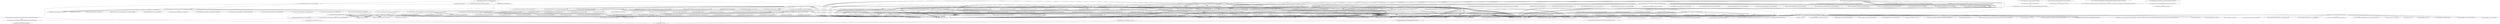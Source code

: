 digraph "call-graph" {
    "(99)<com.taobao.arthas.core.Arthas: void main(java.lang.String[])>"
    "<java.lang.System: void <clinit>()>"
    "(99)<com.taobao.arthas.core.Arthas: void main(java.lang.String[])>"->"<java.lang.System: void <clinit>()>";
    "<java.lang.System: void exit(int)>"
    "(99)<com.taobao.arthas.core.Arthas: void main(java.lang.String[])>"->"<java.lang.System: void exit(int)>";
    "<com.taobao.arthas.common.AnsiLog: void error(java.lang.String)>"
    "(99)<com.taobao.arthas.core.Arthas: void main(java.lang.String[])>"->"<com.taobao.arthas.common.AnsiLog: void error(java.lang.String)>";
    "<java.lang.Object: void <clinit>()>"
    "(99)<com.taobao.arthas.core.Arthas: void main(java.lang.String[])>"->"<java.lang.Object: void <clinit>()>";
    "<java.lang.Throwable: void printStackTrace()>"
    "(99)<com.taobao.arthas.core.Arthas: void main(java.lang.String[])>"->"<java.lang.Throwable: void printStackTrace()>";
    "(24)<com.taobao.arthas.core.Arthas: void <init>(java.lang.String[])>"
    "(99)<com.taobao.arthas.core.Arthas: void main(java.lang.String[])>"->"(24)<com.taobao.arthas.core.Arthas: void <init>(java.lang.String[])>";
    "<java.lang.Object: void <init>()>"
    "(24)<com.taobao.arthas.core.Arthas: void <init>(java.lang.String[])>"->"<java.lang.Object: void <init>()>";
    "(29)<com.taobao.arthas.core.Arthas: com.taobao.arthas.core.config.Configure parse(java.lang.String[])>"
    "(24)<com.taobao.arthas.core.Arthas: void <init>(java.lang.String[])>"->"(29)<com.taobao.arthas.core.Arthas: com.taobao.arthas.core.config.Configure parse(java.lang.String[])>";
    "(60)<com.taobao.arthas.core.Arthas: void attachAgent(com.taobao.arthas.core.config.Configure)>"
    "(24)<com.taobao.arthas.core.Arthas: void <init>(java.lang.String[])>"->"(60)<com.taobao.arthas.core.Arthas: void attachAgent(com.taobao.arthas.core.config.Configure)>";
    "<java.util.Arrays: void <clinit>()>"
    "(29)<com.taobao.arthas.core.Arthas: com.taobao.arthas.core.config.Configure parse(java.lang.String[])>"->"<java.util.Arrays: void <clinit>()>";
    "<java.util.Arrays: java.util.List asList(java.lang.Object[])>"
    "(29)<com.taobao.arthas.core.Arthas: com.taobao.arthas.core.config.Configure parse(java.lang.String[])>"->"<java.util.Arrays: java.util.List asList(java.lang.Object[])>";
    "<com.taobao.middleware.cli.CLIs: com.taobao.middleware.cli.CLI create(java.lang.String)>"
    "(29)<com.taobao.arthas.core.Arthas: com.taobao.arthas.core.config.Configure parse(java.lang.String[])>"->"<com.taobao.middleware.cli.CLIs: com.taobao.middleware.cli.CLI create(java.lang.String)>";
    "(29)<com.taobao.arthas.core.Arthas: com.taobao.arthas.core.config.Configure parse(java.lang.String[])>"->"<java.lang.Object: void <clinit>()>";
    "(89)<com.taobao.arthas.core.config.Configure: void <clinit>()>"
    "(29)<com.taobao.arthas.core.Arthas: com.taobao.arthas.core.config.Configure parse(java.lang.String[])>"->"(89)<com.taobao.arthas.core.config.Configure: void <clinit>()>";
    "(29)<com.taobao.arthas.core.Arthas: com.taobao.arthas.core.config.Configure parse(java.lang.String[])>"->"<java.lang.Object: void <clinit>()>";
    "<java.lang.Integer: void <clinit>()>"
    "(60)<com.taobao.arthas.core.Arthas: void attachAgent(com.taobao.arthas.core.config.Configure)>"->"<java.lang.Integer: void <clinit>()>";
    "<com.taobao.arthas.common.AnsiLog: void warn(java.lang.String,java.lang.Object[])>"
    "(60)<com.taobao.arthas.core.Arthas: void attachAgent(com.taobao.arthas.core.config.Configure)>"->"<com.taobao.arthas.common.AnsiLog: void warn(java.lang.String,java.lang.Object[])>";
    "(60)<com.taobao.arthas.core.Arthas: void attachAgent(com.taobao.arthas.core.config.Configure)>"->"<com.taobao.arthas.common.AnsiLog: void warn(java.lang.String,java.lang.Object[])>";
    "<java.lang.System: java.lang.String getProperty(java.lang.String)>"
    "(60)<com.taobao.arthas.core.Arthas: void attachAgent(com.taobao.arthas.core.config.Configure)>"->"<java.lang.System: java.lang.String getProperty(java.lang.String)>";
    "<com.sun.tools.attach.VirtualMachine: com.sun.tools.attach.VirtualMachine attach(com.sun.tools.attach.VirtualMachineDescriptor)>"
    "(60)<com.taobao.arthas.core.Arthas: void attachAgent(com.taobao.arthas.core.config.Configure)>"->"<com.sun.tools.attach.VirtualMachine: com.sun.tools.attach.VirtualMachine attach(com.sun.tools.attach.VirtualMachineDescriptor)>";
    "<com.sun.tools.attach.VirtualMachine: com.sun.tools.attach.VirtualMachine attach(java.lang.String)>"
    "(60)<com.taobao.arthas.core.Arthas: void attachAgent(com.taobao.arthas.core.config.Configure)>"->"<com.sun.tools.attach.VirtualMachine: com.sun.tools.attach.VirtualMachine attach(java.lang.String)>";
    "<java.lang.Integer: java.lang.String toString(int)>"
    "(60)<com.taobao.arthas.core.Arthas: void attachAgent(com.taobao.arthas.core.config.Configure)>"->"<java.lang.Integer: java.lang.String toString(int)>";
    "<com.sun.tools.attach.VirtualMachine: java.util.List list()>"
    "(60)<com.taobao.arthas.core.Arthas: void attachAgent(com.taobao.arthas.core.config.Configure)>"->"<com.sun.tools.attach.VirtualMachine: java.util.List list()>";
    "(60)<com.taobao.arthas.core.Arthas: void attachAgent(com.taobao.arthas.core.config.Configure)>"->"<java.lang.Object: void <clinit>()>";
    "(60)<com.taobao.arthas.core.Arthas: void attachAgent(com.taobao.arthas.core.config.Configure)>"->"<java.lang.Object: void <clinit>()>";
    "(60)<com.taobao.arthas.core.Arthas: void attachAgent(com.taobao.arthas.core.config.Configure)>"->"<java.lang.Object: void <clinit>()>";
    "(60)<com.taobao.arthas.core.Arthas: void attachAgent(com.taobao.arthas.core.config.Configure)>"->"<java.lang.System: void <clinit>()>";
    "(60)<com.taobao.arthas.core.Arthas: void attachAgent(com.taobao.arthas.core.config.Configure)>"->"<java.lang.Object: void <clinit>()>";
    "(89)<com.taobao.arthas.core.config.Configure: void <clinit>()>"->"(89)<com.taobao.arthas.core.config.Configure: void <clinit>()>";
    "(89)<com.taobao.arthas.core.config.Configure: void <clinit>()>"->"<java.lang.Object: void <clinit>()>";
    "(45)<com.taobao.arthas.core.config.FeatureCodec: void <init>(char,char)>"
    "(89)<com.taobao.arthas.core.config.Configure: void <clinit>()>"->"(45)<com.taobao.arthas.core.config.FeatureCodec: void <init>(char,char)>";
    "<java.lang.Character: void <clinit>()>"
    "(45)<com.taobao.arthas.core.config.FeatureCodec: void <init>(char,char)>"->"<java.lang.Character: void <clinit>()>";
    "(23)<com.taobao.arthas.core.util.ArthasCheckUtils: boolean isIn(java.lang.Object,java.lang.Object[])>"
    "(45)<com.taobao.arthas.core.config.FeatureCodec: void <init>(char,char)>"->"(23)<com.taobao.arthas.core.util.ArthasCheckUtils: boolean isIn(java.lang.Object,java.lang.Object[])>";
    "<java.lang.Character: java.lang.Character valueOf(char)>"
    "(45)<com.taobao.arthas.core.config.FeatureCodec: void <init>(char,char)>"->"<java.lang.Character: java.lang.Character valueOf(char)>";
    "(45)<com.taobao.arthas.core.config.FeatureCodec: void <init>(char,char)>"->"<java.lang.Character: java.lang.Character valueOf(char)>";
    "(45)<com.taobao.arthas.core.config.FeatureCodec: void <init>(char,char)>"->"<java.lang.Character: java.lang.Character valueOf(char)>";
    "(45)<com.taobao.arthas.core.config.FeatureCodec: void <init>(char,char)>"->"<java.lang.Object: void <clinit>()>";
    "(45)<com.taobao.arthas.core.config.FeatureCodec: void <init>(char,char)>"->"<java.lang.Character: void <clinit>()>";
    "(45)<com.taobao.arthas.core.config.FeatureCodec: void <init>(char,char)>"->"<java.lang.Object: void <clinit>()>";
    "(45)<com.taobao.arthas.core.config.FeatureCodec: void <init>(char,char)>"->"<java.lang.Character: void <clinit>()>";
    "(45)<com.taobao.arthas.core.config.FeatureCodec: void <init>(char,char)>"->"<java.lang.Object: void <clinit>()>";
    "(45)<com.taobao.arthas.core.config.FeatureCodec: void <init>(char,char)>"->"<java.lang.Character: void <clinit>()>";
    "(45)<com.taobao.arthas.core.config.FeatureCodec: void <init>(char,char)>"->"<java.lang.Object: void <clinit>()>";
    "(50)<com.taobao.arthas.core.util.ArthasCheckUtils: boolean isEquals(java.lang.Object,java.lang.Object)>"
    "(23)<com.taobao.arthas.core.util.ArthasCheckUtils: boolean isIn(java.lang.Object,java.lang.Object[])>"->"(50)<com.taobao.arthas.core.util.ArthasCheckUtils: boolean isEquals(java.lang.Object,java.lang.Object)>";
    "<java.lang.Character: boolean equals(java.lang.Object)>"
    "(50)<com.taobao.arthas.core.util.ArthasCheckUtils: boolean isEquals(java.lang.Object,java.lang.Object)>"->"<java.lang.Character: boolean equals(java.lang.Object)>";
    "<java.lang.IllegalArgumentException: void <init>(java.lang.String)>"
    "(45)<com.taobao.arthas.core.config.FeatureCodec: void <init>(char,char)>"->"<java.lang.IllegalArgumentException: void <init>(java.lang.String)>";
    "(45)<com.taobao.arthas.core.config.FeatureCodec: void <init>(char,char)>"->"<java.lang.Object: void <init>()>";
    "<java.lang.StringBuilder: void <init>()>"
    "(60)<com.taobao.arthas.core.Arthas: void attachAgent(com.taobao.arthas.core.config.Configure)>"->"<java.lang.StringBuilder: void <init>()>";
    "<java.lang.StringBuilder: java.lang.StringBuilder append(java.lang.String)>"
    "(60)<com.taobao.arthas.core.Arthas: void attachAgent(com.taobao.arthas.core.config.Configure)>"->"<java.lang.StringBuilder: java.lang.StringBuilder append(java.lang.String)>";
    "(60)<com.taobao.arthas.core.Arthas: void attachAgent(com.taobao.arthas.core.config.Configure)>"->"<java.lang.StringBuilder: java.lang.StringBuilder append(java.lang.String)>";
    "(60)<com.taobao.arthas.core.Arthas: void attachAgent(com.taobao.arthas.core.config.Configure)>"->"<java.lang.StringBuilder: java.lang.StringBuilder append(java.lang.String)>";
    "<java.lang.StringBuilder: java.lang.String toString()>"
    "(60)<com.taobao.arthas.core.Arthas: void attachAgent(com.taobao.arthas.core.config.Configure)>"->"<java.lang.StringBuilder: java.lang.String toString()>";
    "(60)<com.taobao.arthas.core.Arthas: void attachAgent(com.taobao.arthas.core.config.Configure)>"->"<java.lang.StringBuilder: void <init>()>";
    "(60)<com.taobao.arthas.core.Arthas: void attachAgent(com.taobao.arthas.core.config.Configure)>"->"<java.lang.StringBuilder: java.lang.StringBuilder append(java.lang.String)>";
    "<java.lang.StringBuilder: java.lang.StringBuilder append(int)>"
    "(60)<com.taobao.arthas.core.Arthas: void attachAgent(com.taobao.arthas.core.config.Configure)>"->"<java.lang.StringBuilder: java.lang.StringBuilder append(int)>";
    "(60)<com.taobao.arthas.core.Arthas: void attachAgent(com.taobao.arthas.core.config.Configure)>"->"<java.lang.StringBuilder: java.lang.String toString()>";
    "(57)<com.taobao.arthas.core.config.Configure: int getJavaPid()>"
    "(60)<com.taobao.arthas.core.Arthas: void attachAgent(com.taobao.arthas.core.config.Configure)>"->"(57)<com.taobao.arthas.core.config.Configure: int getJavaPid()>";
    "(60)<com.taobao.arthas.core.Arthas: void attachAgent(com.taobao.arthas.core.config.Configure)>"->"(57)<com.taobao.arthas.core.config.Configure: int getJavaPid()>";
    "(65)<com.taobao.arthas.core.config.Configure: java.lang.String getArthasAgent()>"
    "(60)<com.taobao.arthas.core.Arthas: void attachAgent(com.taobao.arthas.core.config.Configure)>"->"(65)<com.taobao.arthas.core.config.Configure: java.lang.String getArthasAgent()>";
    "(73)<com.taobao.arthas.core.config.Configure: java.lang.String getArthasCore()>"
    "(60)<com.taobao.arthas.core.Arthas: void attachAgent(com.taobao.arthas.core.config.Configure)>"->"(73)<com.taobao.arthas.core.config.Configure: java.lang.String getArthasCore()>";
    "(99)<com.taobao.arthas.core.config.Configure: java.lang.String toString()>"
    "(60)<com.taobao.arthas.core.Arthas: void attachAgent(com.taobao.arthas.core.config.Configure)>"->"(99)<com.taobao.arthas.core.config.Configure: java.lang.String toString()>";
    "<java.util.HashMap: void <clinit>()>"
    "(99)<com.taobao.arthas.core.config.Configure: java.lang.String toString()>"->"<java.util.HashMap: void <clinit>()>";
    "<java.lang.String: java.lang.String valueOf(java.lang.Object)>"
    "(99)<com.taobao.arthas.core.config.Configure: java.lang.String toString()>"->"<java.lang.String: java.lang.String valueOf(java.lang.Object)>";
    "(235)<com.taobao.arthas.core.util.reflect.ArthasReflectUtils: java.lang.Object getFieldValueByField(java.lang.Object,java.lang.reflect.Field)>"
    "(99)<com.taobao.arthas.core.config.Configure: java.lang.String toString()>"->"(235)<com.taobao.arthas.core.util.reflect.ArthasReflectUtils: java.lang.Object getFieldValueByField(java.lang.Object,java.lang.reflect.Field)>";
    "<java.lang.reflect.Modifier: boolean isStatic(int)>"
    "(99)<com.taobao.arthas.core.config.Configure: java.lang.String toString()>"->"<java.lang.reflect.Modifier: boolean isStatic(int)>";
    "(199)<com.taobao.arthas.core.util.reflect.ArthasReflectUtils: java.util.Set getFields(java.lang.Class)>"
    "(99)<com.taobao.arthas.core.config.Configure: java.lang.String toString()>"->"(199)<com.taobao.arthas.core.util.reflect.ArthasReflectUtils: java.util.Set getFields(java.lang.Class)>";
    "(99)<com.taobao.arthas.core.config.Configure: java.lang.String toString()>"->"<java.lang.Object: void <clinit>()>";
    "(99)<com.taobao.arthas.core.config.Configure: java.lang.String toString()>"->"(89)<com.taobao.arthas.core.config.Configure: void <clinit>()>";
    "(99)<com.taobao.arthas.core.config.Configure: java.lang.String toString()>"->"<java.lang.Object: void <clinit>()>";
    "<java.lang.String: void <clinit>()>"
    "(99)<com.taobao.arthas.core.config.Configure: java.lang.String toString()>"->"<java.lang.String: void <clinit>()>";
    "(99)<com.taobao.arthas.core.config.Configure: java.lang.String toString()>"->"<java.lang.Object: void <clinit>()>";
    "<java.lang.reflect.Modifier: void <clinit>()>"
    "(99)<com.taobao.arthas.core.config.Configure: java.lang.String toString()>"->"<java.lang.reflect.Modifier: void <clinit>()>";
    "(99)<com.taobao.arthas.core.config.Configure: java.lang.String toString()>"->"<java.lang.Object: void <clinit>()>";
    "<java.util.Collections: void <clinit>()>"
    "(199)<com.taobao.arthas.core.util.reflect.ArthasReflectUtils: java.util.Set getFields(java.lang.Class)>"->"<java.util.Collections: void <clinit>()>";
    "(199)<com.taobao.arthas.core.util.reflect.ArthasReflectUtils: java.util.Set getFields(java.lang.Class)>"->"(199)<com.taobao.arthas.core.util.reflect.ArthasReflectUtils: java.util.Set getFields(java.lang.Class)>";
    "<java.util.Collections: boolean addAll(java.util.Collection,java.lang.Object[])>"
    "(199)<com.taobao.arthas.core.util.reflect.ArthasReflectUtils: java.util.Set getFields(java.lang.Class)>"->"<java.util.Collections: boolean addAll(java.util.Collection,java.lang.Object[])>";
    "(199)<com.taobao.arthas.core.util.reflect.ArthasReflectUtils: java.util.Set getFields(java.lang.Class)>"->"<java.lang.Object: void <clinit>()>";
    "<java.util.HashSet: java.util.Iterator iterator()>"
    "(99)<com.taobao.arthas.core.config.Configure: java.lang.String toString()>"->"<java.util.HashSet: java.util.Iterator iterator()>";
    "<java.util.AbstractCollection: boolean addAll(java.util.Collection)>"
    "(199)<com.taobao.arthas.core.util.reflect.ArthasReflectUtils: java.util.Set getFields(java.lang.Class)>"->"<java.util.AbstractCollection: boolean addAll(java.util.Collection)>";
    "<java.util.LinkedHashSet: void <init>()>"
    "(199)<com.taobao.arthas.core.util.reflect.ArthasReflectUtils: java.util.Set getFields(java.lang.Class)>"->"<java.util.LinkedHashSet: void <init>()>";
    "<java.lang.Class: java.lang.Class getSuperclass()>"
    "(199)<com.taobao.arthas.core.util.reflect.ArthasReflectUtils: java.util.Set getFields(java.lang.Class)>"->"<java.lang.Class: java.lang.Class getSuperclass()>";
    "<java.lang.Class: java.lang.reflect.Field[] getDeclaredFields()>"
    "(199)<com.taobao.arthas.core.util.reflect.ArthasReflectUtils: java.util.Set getFields(java.lang.Class)>"->"<java.lang.Class: java.lang.reflect.Field[] getDeclaredFields()>";
    "(64)<com.taobao.arthas.core.config.FeatureCodec: java.lang.String toString(java.util.Map)>"
    "(99)<com.taobao.arthas.core.config.Configure: java.lang.String toString()>"->"(64)<com.taobao.arthas.core.config.FeatureCodec: java.lang.String toString(java.util.Map)>";
    "(64)<com.taobao.arthas.core.config.FeatureCodec: java.lang.String toString(java.util.Map)>"->"<java.lang.StringBuilder: void <init>()>";
    "<java.lang.StringBuilder: java.lang.StringBuilder append(char)>"
    "(64)<com.taobao.arthas.core.config.FeatureCodec: java.lang.String toString(java.util.Map)>"->"<java.lang.StringBuilder: java.lang.StringBuilder append(char)>";
    "(64)<com.taobao.arthas.core.config.FeatureCodec: java.lang.String toString(java.util.Map)>"->"<java.lang.StringBuilder: java.lang.String toString()>";
    "(64)<com.taobao.arthas.core.config.FeatureCodec: java.lang.String toString(java.util.Map)>"->"<java.lang.StringBuilder: java.lang.StringBuilder append(java.lang.String)>";
    "(64)<com.taobao.arthas.core.config.FeatureCodec: java.lang.String toString(java.util.Map)>"->"<java.lang.StringBuilder: java.lang.String toString()>";
    "(64)<com.taobao.arthas.core.config.FeatureCodec: java.lang.String toString(java.util.Map)>"->"<java.lang.StringBuilder: java.lang.StringBuilder append(char)>";
    "(64)<com.taobao.arthas.core.config.FeatureCodec: java.lang.String toString(java.util.Map)>"->"<java.lang.StringBuilder: java.lang.StringBuilder append(java.lang.String)>";
    "(64)<com.taobao.arthas.core.config.FeatureCodec: java.lang.String toString(java.util.Map)>"->"<java.lang.StringBuilder: java.lang.StringBuilder append(char)>";
    "<java.util.HashMap: boolean isEmpty()>"
    "(64)<com.taobao.arthas.core.config.FeatureCodec: java.lang.String toString(java.util.Map)>"->"<java.util.HashMap: boolean isEmpty()>";
    "<java.util.HashMap: java.util.Set entrySet()>"
    "(64)<com.taobao.arthas.core.config.FeatureCodec: java.lang.String toString(java.util.Map)>"->"<java.util.HashMap: java.util.Set entrySet()>";
    "<java.util.HashMap$EntrySet: java.util.Iterator iterator()>"
    "(64)<com.taobao.arthas.core.config.FeatureCodec: java.lang.String toString(java.util.Map)>"->"<java.util.HashMap$EntrySet: java.util.Iterator iterator()>";
    "<java.util.LinkedHashMap$LinkedHashIterator: boolean hasNext()>"
    "(64)<com.taobao.arthas.core.config.FeatureCodec: java.lang.String toString(java.util.Map)>"->"<java.util.LinkedHashMap$LinkedHashIterator: boolean hasNext()>";
    "<java.util.LinkedHashMap$EntryIterator: java.lang.Object next()>"
    "(64)<com.taobao.arthas.core.config.FeatureCodec: java.lang.String toString(java.util.Map)>"->"<java.util.LinkedHashMap$EntryIterator: java.lang.Object next()>";
    "(132)<com.taobao.arthas.core.config.FeatureCodec: java.lang.String escapeEncode(java.lang.String)>"
    "(64)<com.taobao.arthas.core.config.FeatureCodec: java.lang.String toString(java.util.Map)>"->"(132)<com.taobao.arthas.core.config.FeatureCodec: java.lang.String escapeEncode(java.lang.String)>";
    "(64)<com.taobao.arthas.core.config.FeatureCodec: java.lang.String toString(java.util.Map)>"->"(132)<com.taobao.arthas.core.config.FeatureCodec: java.lang.String escapeEncode(java.lang.String)>";
    "(132)<com.taobao.arthas.core.config.FeatureCodec: java.lang.String escapeEncode(java.lang.String)>"->"<java.lang.Character: void <clinit>()>";
    "(132)<com.taobao.arthas.core.config.FeatureCodec: java.lang.String escapeEncode(java.lang.String)>"->"(23)<com.taobao.arthas.core.util.ArthasCheckUtils: boolean isIn(java.lang.Object,java.lang.Object[])>";
    "(132)<com.taobao.arthas.core.config.FeatureCodec: java.lang.String escapeEncode(java.lang.String)>"->"<java.lang.Character: java.lang.Character valueOf(char)>";
    "(132)<com.taobao.arthas.core.config.FeatureCodec: java.lang.String escapeEncode(java.lang.String)>"->"<java.lang.Character: java.lang.Character valueOf(char)>";
    "(132)<com.taobao.arthas.core.config.FeatureCodec: java.lang.String escapeEncode(java.lang.String)>"->"<java.lang.Character: java.lang.Character valueOf(char)>";
    "(132)<com.taobao.arthas.core.config.FeatureCodec: java.lang.String escapeEncode(java.lang.String)>"->"<java.lang.Character: java.lang.Character valueOf(char)>";
    "(132)<com.taobao.arthas.core.config.FeatureCodec: java.lang.String escapeEncode(java.lang.String)>"->"<java.lang.Object: void <clinit>()>";
    "(132)<com.taobao.arthas.core.config.FeatureCodec: java.lang.String escapeEncode(java.lang.String)>"->"<java.lang.Character: void <clinit>()>";
    "(132)<com.taobao.arthas.core.config.FeatureCodec: java.lang.String escapeEncode(java.lang.String)>"->"<java.lang.Object: void <clinit>()>";
    "(132)<com.taobao.arthas.core.config.FeatureCodec: java.lang.String escapeEncode(java.lang.String)>"->"<java.lang.Character: void <clinit>()>";
    "(132)<com.taobao.arthas.core.config.FeatureCodec: java.lang.String escapeEncode(java.lang.String)>"->"<java.lang.Object: void <clinit>()>";
    "(132)<com.taobao.arthas.core.config.FeatureCodec: java.lang.String escapeEncode(java.lang.String)>"->"<java.lang.Character: void <clinit>()>";
    "(132)<com.taobao.arthas.core.config.FeatureCodec: java.lang.String escapeEncode(java.lang.String)>"->"<java.lang.Object: void <clinit>()>";
    "(132)<com.taobao.arthas.core.config.FeatureCodec: java.lang.String escapeEncode(java.lang.String)>"->"<java.lang.Character: void <clinit>()>";
    "(132)<com.taobao.arthas.core.config.FeatureCodec: java.lang.String escapeEncode(java.lang.String)>"->"<java.lang.Object: void <clinit>()>";
    "(132)<com.taobao.arthas.core.config.FeatureCodec: java.lang.String escapeEncode(java.lang.String)>"->"<java.lang.StringBuilder: java.lang.StringBuilder append(char)>";
    "(132)<com.taobao.arthas.core.config.FeatureCodec: java.lang.String escapeEncode(java.lang.String)>"->"<java.lang.StringBuilder: java.lang.StringBuilder append(char)>";
    "(132)<com.taobao.arthas.core.config.FeatureCodec: java.lang.String escapeEncode(java.lang.String)>"->"<java.lang.StringBuilder: java.lang.String toString()>";
    "(132)<com.taobao.arthas.core.config.FeatureCodec: java.lang.String escapeEncode(java.lang.String)>"->"<java.lang.StringBuilder: void <init>()>";
    "<java.util.HashMap: java.lang.Object put(java.lang.Object,java.lang.Object)>"
    "(99)<com.taobao.arthas.core.config.Configure: java.lang.String toString()>"->"<java.util.HashMap: java.lang.Object put(java.lang.Object,java.lang.Object)>";
    "<java.util.HashMap: void <init>()>"
    "(99)<com.taobao.arthas.core.config.Configure: java.lang.String toString()>"->"<java.util.HashMap: void <init>()>";
    "<java.lang.IllegalStateException: void <init>(java.lang.String)>"
    "(29)<com.taobao.arthas.core.Arthas: com.taobao.arthas.core.config.Configure parse(java.lang.String[])>"->"<java.lang.IllegalStateException: void <init>(java.lang.String)>";
    "(61)<com.taobao.arthas.core.config.Configure: void setJavaPid(int)>"
    "(29)<com.taobao.arthas.core.Arthas: com.taobao.arthas.core.config.Configure parse(java.lang.String[])>"->"(61)<com.taobao.arthas.core.config.Configure: void setJavaPid(int)>";
    "(69)<com.taobao.arthas.core.config.Configure: void setArthasAgent(java.lang.String)>"
    "(29)<com.taobao.arthas.core.Arthas: com.taobao.arthas.core.config.Configure parse(java.lang.String[])>"->"(69)<com.taobao.arthas.core.config.Configure: void setArthasAgent(java.lang.String)>";
    "(77)<com.taobao.arthas.core.config.Configure: void setArthasCore(java.lang.String)>"
    "(29)<com.taobao.arthas.core.Arthas: com.taobao.arthas.core.config.Configure parse(java.lang.String[])>"->"(77)<com.taobao.arthas.core.config.Configure: void setArthasCore(java.lang.String)>";
    "(85)<com.taobao.arthas.core.config.Configure: void setSessionTimeout(long)>"
    "(29)<com.taobao.arthas.core.Arthas: com.taobao.arthas.core.config.Configure parse(java.lang.String[])>"->"(85)<com.taobao.arthas.core.config.Configure: void setSessionTimeout(long)>";
    "(37)<com.taobao.arthas.core.config.Configure: void setIp(java.lang.String)>"
    "(29)<com.taobao.arthas.core.Arthas: com.taobao.arthas.core.config.Configure parse(java.lang.String[])>"->"(37)<com.taobao.arthas.core.config.Configure: void setIp(java.lang.String)>";
    "(45)<com.taobao.arthas.core.config.Configure: void setTelnetPort(int)>"
    "(29)<com.taobao.arthas.core.Arthas: com.taobao.arthas.core.config.Configure parse(java.lang.String[])>"->"(45)<com.taobao.arthas.core.config.Configure: void setTelnetPort(int)>";
    "(49)<com.taobao.arthas.core.config.Configure: void setHttpPort(int)>"
    "(29)<com.taobao.arthas.core.Arthas: com.taobao.arthas.core.config.Configure parse(java.lang.String[])>"->"(49)<com.taobao.arthas.core.config.Configure: void setHttpPort(int)>";
    "(18)<com.taobao.arthas.core.config.Configure: void <init>()>"
    "(29)<com.taobao.arthas.core.Arthas: com.taobao.arthas.core.config.Configure parse(java.lang.String[])>"->"(18)<com.taobao.arthas.core.config.Configure: void <init>()>";
    "(18)<com.taobao.arthas.core.config.Configure: void <init>()>"->"<java.lang.Object: void <init>()>";
    "<com.taobao.middleware.cli.TypedOption: void <init>()>"
    "(29)<com.taobao.arthas.core.Arthas: com.taobao.arthas.core.config.Configure parse(java.lang.String[])>"->"<com.taobao.middleware.cli.TypedOption: void <init>()>";
    "(29)<com.taobao.arthas.core.Arthas: com.taobao.arthas.core.config.Configure parse(java.lang.String[])>"->"<com.taobao.middleware.cli.TypedOption: void <init>()>";
    "(29)<com.taobao.arthas.core.Arthas: com.taobao.arthas.core.config.Configure parse(java.lang.String[])>"->"<com.taobao.middleware.cli.TypedOption: void <init>()>";
    "(29)<com.taobao.arthas.core.Arthas: com.taobao.arthas.core.config.Configure parse(java.lang.String[])>"->"<com.taobao.middleware.cli.TypedOption: void <init>()>";
    "(29)<com.taobao.arthas.core.Arthas: com.taobao.arthas.core.config.Configure parse(java.lang.String[])>"->"<com.taobao.middleware.cli.TypedOption: void <init>()>";
    "(29)<com.taobao.arthas.core.Arthas: com.taobao.arthas.core.config.Configure parse(java.lang.String[])>"->"<com.taobao.middleware.cli.TypedOption: void <init>()>";
    "(29)<com.taobao.arthas.core.Arthas: com.taobao.arthas.core.config.Configure parse(java.lang.String[])>"->"<com.taobao.middleware.cli.TypedOption: void <init>()>";
    "<java.util.HashMap$HashIterator: boolean hasNext()>"
    "(64)<com.taobao.arthas.core.config.FeatureCodec: java.lang.String toString(java.util.Map)>"->"<java.util.HashMap$HashIterator: boolean hasNext()>";
    "<java.util.HashMap$EntryIterator: java.lang.Object next()>"
    "(64)<com.taobao.arthas.core.config.FeatureCodec: java.lang.String toString(java.util.Map)>"->"<java.util.HashMap$EntryIterator: java.lang.Object next()>";
    "<java.util.HashMap$Entry: java.lang.Object getKey()>"
    "(64)<com.taobao.arthas.core.config.FeatureCodec: java.lang.String toString(java.util.Map)>"->"<java.util.HashMap$Entry: java.lang.Object getKey()>";
    "<java.util.HashMap$Entry: java.lang.Object getValue()>"
    "(64)<com.taobao.arthas.core.config.FeatureCodec: java.lang.String toString(java.util.Map)>"->"<java.util.HashMap$Entry: java.lang.Object getValue()>";
    "<java.lang.String: char[] toCharArray()>"
    "(132)<com.taobao.arthas.core.config.FeatureCodec: java.lang.String escapeEncode(java.lang.String)>"->"<java.lang.String: char[] toCharArray()>";
    "(25)<com.taobao.arthas.core.util.affect.Affect: java.lang.String toString()>"
    "(25)<com.taobao.arthas.core.util.affect.Affect: java.lang.String toString()>"->"<java.lang.Object: void <clinit>()>";
    "<java.lang.String: java.lang.String format(java.lang.String,java.lang.Object[])>"
    "(25)<com.taobao.arthas.core.util.affect.Affect: java.lang.String toString()>"->"<java.lang.String: java.lang.String format(java.lang.String,java.lang.Object[])>";
    "<java.lang.Long: java.lang.Long valueOf(long)>"
    "(25)<com.taobao.arthas.core.util.affect.Affect: java.lang.String toString()>"->"<java.lang.Long: java.lang.Long valueOf(long)>";
    "(25)<com.taobao.arthas.core.util.affect.Affect: java.lang.String toString()>"->"<java.lang.Object: void <clinit>()>";
    "(25)<com.taobao.arthas.core.util.affect.Affect: java.lang.String toString()>"->"<java.lang.String: void <clinit>()>";
    "(25)<com.taobao.arthas.core.util.affect.Affect: java.lang.String toString()>"->"<java.lang.Object: void <clinit>()>";
    "<java.lang.Long: void <clinit>()>"
    "(25)<com.taobao.arthas.core.util.affect.Affect: java.lang.String toString()>"->"<java.lang.Long: void <clinit>()>";
    "(85)<com.taobao.arthas.core.util.affect.EnhancerAffect: java.lang.String toString()>"
    "(22)<com.taobao.arthas.core.GlobalOptions: void <clinit>()>"
    "(85)<com.taobao.arthas.core.util.affect.EnhancerAffect: java.lang.String toString()>"->"(22)<com.taobao.arthas.core.GlobalOptions: void <clinit>()>";
    "(85)<com.taobao.arthas.core.util.affect.EnhancerAffect: java.lang.String toString()>"->"<java.lang.String: java.lang.String format(java.lang.String,java.lang.Object[])>";
    "(85)<com.taobao.arthas.core.util.affect.EnhancerAffect: java.lang.String toString()>"->"<java.lang.Long: java.lang.Long valueOf(long)>";
    "<java.lang.Integer: java.lang.Integer valueOf(int)>"
    "(85)<com.taobao.arthas.core.util.affect.EnhancerAffect: java.lang.String toString()>"->"<java.lang.Integer: java.lang.Integer valueOf(int)>";
    "(85)<com.taobao.arthas.core.util.affect.EnhancerAffect: java.lang.String toString()>"->"<java.lang.Integer: java.lang.Integer valueOf(int)>";
    "(85)<com.taobao.arthas.core.util.affect.EnhancerAffect: java.lang.String toString()>"->"<java.lang.Object: void <clinit>()>";
    "(85)<com.taobao.arthas.core.util.affect.EnhancerAffect: java.lang.String toString()>"->"<java.lang.String: void <clinit>()>";
    "(85)<com.taobao.arthas.core.util.affect.EnhancerAffect: java.lang.String toString()>"->"<java.lang.Object: void <clinit>()>";
    "(85)<com.taobao.arthas.core.util.affect.EnhancerAffect: java.lang.String toString()>"->"<java.lang.Long: void <clinit>()>";
    "(85)<com.taobao.arthas.core.util.affect.EnhancerAffect: java.lang.String toString()>"->"<java.lang.Object: void <clinit>()>";
    "(85)<com.taobao.arthas.core.util.affect.EnhancerAffect: java.lang.String toString()>"->"<java.lang.Integer: void <clinit>()>";
    "(85)<com.taobao.arthas.core.util.affect.EnhancerAffect: java.lang.String toString()>"->"<java.lang.Object: void <clinit>()>";
    "(85)<com.taobao.arthas.core.util.affect.EnhancerAffect: java.lang.String toString()>"->"<java.lang.Integer: void <clinit>()>";
    "(85)<com.taobao.arthas.core.util.affect.EnhancerAffect: java.lang.String toString()>"->"<java.lang.Object: void <clinit>()>";
    "(85)<com.taobao.arthas.core.util.affect.EnhancerAffect: java.lang.String toString()>"->"<java.lang.Object: void <clinit>()>";
    "(41)<com.taobao.arthas.core.util.affect.RowAffect: java.lang.String toString()>"
    "(41)<com.taobao.arthas.core.util.affect.RowAffect: java.lang.String toString()>"->"<java.lang.Object: void <clinit>()>";
    "(41)<com.taobao.arthas.core.util.affect.RowAffect: java.lang.String toString()>"->"<java.lang.String: java.lang.String format(java.lang.String,java.lang.Object[])>";
    "(41)<com.taobao.arthas.core.util.affect.RowAffect: java.lang.String toString()>"->"<java.lang.Long: java.lang.Long valueOf(long)>";
    "(41)<com.taobao.arthas.core.util.affect.RowAffect: java.lang.String toString()>"->"<java.lang.Integer: java.lang.Integer valueOf(int)>";
    "(41)<com.taobao.arthas.core.util.affect.RowAffect: java.lang.String toString()>"->"<java.lang.Object: void <clinit>()>";
    "(41)<com.taobao.arthas.core.util.affect.RowAffect: java.lang.String toString()>"->"<java.lang.String: void <clinit>()>";
    "(41)<com.taobao.arthas.core.util.affect.RowAffect: java.lang.String toString()>"->"<java.lang.Object: void <clinit>()>";
    "(41)<com.taobao.arthas.core.util.affect.RowAffect: java.lang.String toString()>"->"<java.lang.Long: void <clinit>()>";
    "(41)<com.taobao.arthas.core.util.affect.RowAffect: java.lang.String toString()>"->"<java.lang.Object: void <clinit>()>";
    "(41)<com.taobao.arthas.core.util.affect.RowAffect: java.lang.String toString()>"->"<java.lang.Integer: void <clinit>()>";
    "(22)<com.taobao.arthas.core.GlobalOptions: void <clinit>()>"->"(22)<com.taobao.arthas.core.GlobalOptions: void <clinit>()>";
    "(22)<com.taobao.arthas.core.GlobalOptions: void <clinit>()>"->"<java.lang.Object: void <clinit>()>";
    "(22)<com.taobao.arthas.core.GlobalOptions: void <clinit>()>"->"(22)<com.taobao.arthas.core.GlobalOptions: void <clinit>()>";
    "(22)<com.taobao.arthas.core.GlobalOptions: void <clinit>()>"->"<java.lang.Object: void <clinit>()>";
    "(22)<com.taobao.arthas.core.GlobalOptions: void <clinit>()>"->"(22)<com.taobao.arthas.core.GlobalOptions: void <clinit>()>";
    "(22)<com.taobao.arthas.core.GlobalOptions: void <clinit>()>"->"<java.lang.Object: void <clinit>()>";
    "(22)<com.taobao.arthas.core.GlobalOptions: void <clinit>()>"->"(22)<com.taobao.arthas.core.GlobalOptions: void <clinit>()>";
    "(22)<com.taobao.arthas.core.GlobalOptions: void <clinit>()>"->"<java.lang.Object: void <clinit>()>";
    "(22)<com.taobao.arthas.core.GlobalOptions: void <clinit>()>"->"(22)<com.taobao.arthas.core.GlobalOptions: void <clinit>()>";
    "(22)<com.taobao.arthas.core.GlobalOptions: void <clinit>()>"->"<java.lang.Object: void <clinit>()>";
    "(22)<com.taobao.arthas.core.GlobalOptions: void <clinit>()>"->"(22)<com.taobao.arthas.core.GlobalOptions: void <clinit>()>";
    "(22)<com.taobao.arthas.core.GlobalOptions: void <clinit>()>"->"<java.lang.Object: void <clinit>()>";
    "(22)<com.taobao.arthas.core.GlobalOptions: void <clinit>()>"->"(22)<com.taobao.arthas.core.GlobalOptions: void <clinit>()>";
    "(22)<com.taobao.arthas.core.GlobalOptions: void <clinit>()>"->"<java.lang.Object: void <clinit>()>";
    "(22)<com.taobao.arthas.core.GlobalOptions: void <clinit>()>"->"(22)<com.taobao.arthas.core.GlobalOptions: void <clinit>()>";
    "(22)<com.taobao.arthas.core.GlobalOptions: void <clinit>()>"->"<java.lang.Object: void <clinit>()>";
    "(36)<com.taobao.arthas.core.util.affect.RowAffect: int rCnt()>"
    "(41)<com.taobao.arthas.core.util.affect.RowAffect: java.lang.String toString()>"->"(36)<com.taobao.arthas.core.util.affect.RowAffect: int rCnt()>";
    "(20)<com.taobao.arthas.core.util.affect.Affect: long cost()>"
    "(41)<com.taobao.arthas.core.util.affect.RowAffect: java.lang.String toString()>"->"(20)<com.taobao.arthas.core.util.affect.Affect: long cost()>";
    "(20)<com.taobao.arthas.core.util.affect.Affect: long cost()>"->"<java.lang.System: void <clinit>()>";
    "<java.lang.System: long currentTimeMillis()>"
    "(20)<com.taobao.arthas.core.util.affect.Affect: long cost()>"->"<java.lang.System: long currentTimeMillis()>";
    "(20)<com.taobao.arthas.core.util.affect.Affect: long cost()>"->"<java.lang.Object: void <clinit>()>";
    "(85)<com.taobao.arthas.core.util.affect.EnhancerAffect: java.lang.String toString()>"->"<java.lang.StringBuilder: java.lang.StringBuilder append(java.lang.String)>";
    "(85)<com.taobao.arthas.core.util.affect.EnhancerAffect: java.lang.String toString()>"->"<java.lang.StringBuilder: java.lang.StringBuilder append(java.lang.String)>";
    "(85)<com.taobao.arthas.core.util.affect.EnhancerAffect: java.lang.String toString()>"->"<java.lang.StringBuilder: java.lang.String toString()>";
    "<java.lang.StringBuilder: java.lang.StringBuilder append(java.lang.Object)>"
    "(85)<com.taobao.arthas.core.util.affect.EnhancerAffect: java.lang.String toString()>"->"<java.lang.StringBuilder: java.lang.StringBuilder append(java.lang.Object)>";
    "(85)<com.taobao.arthas.core.util.affect.EnhancerAffect: java.lang.String toString()>"->"<java.lang.StringBuilder: java.lang.StringBuilder append(java.lang.String)>";
    "(85)<com.taobao.arthas.core.util.affect.EnhancerAffect: java.lang.String toString()>"->"<java.lang.StringBuilder: void <init>()>";
    "(62)<com.taobao.arthas.core.util.affect.EnhancerAffect: int cCnt()>"
    "(85)<com.taobao.arthas.core.util.affect.EnhancerAffect: java.lang.String toString()>"->"(62)<com.taobao.arthas.core.util.affect.EnhancerAffect: int cCnt()>";
    "(71)<com.taobao.arthas.core.util.affect.EnhancerAffect: int mCnt()>"
    "(85)<com.taobao.arthas.core.util.affect.EnhancerAffect: java.lang.String toString()>"->"(71)<com.taobao.arthas.core.util.affect.EnhancerAffect: int mCnt()>";
    "(85)<com.taobao.arthas.core.util.affect.EnhancerAffect: java.lang.String toString()>"->"(20)<com.taobao.arthas.core.util.affect.Affect: long cost()>";
    "(670)<com.taobao.arthas.core.view.Ansi: java.lang.String toString()>"
    "(701)<com.taobao.arthas.core.view.Ansi: void flushAttributes()>"
    "(670)<com.taobao.arthas.core.view.Ansi: java.lang.String toString()>"->"(701)<com.taobao.arthas.core.view.Ansi: void flushAttributes()>";
    "(714)<com.taobao.arthas.core.view.Ansi: com.taobao.arthas.core.view.Ansi _appendEscapeSequence(char,java.lang.Object[])>"
    "(701)<com.taobao.arthas.core.view.Ansi: void flushAttributes()>"->"(714)<com.taobao.arthas.core.view.Ansi: com.taobao.arthas.core.view.Ansi _appendEscapeSequence(char,java.lang.Object[])>";
    "(64)<com.taobao.arthas.core.shell.cli.impl.CliTokenImpl: java.lang.String toString()>"
    "(64)<com.taobao.arthas.core.shell.cli.impl.CliTokenImpl: java.lang.String toString()>"->"<java.lang.StringBuilder: void <init>()>";
    "(64)<com.taobao.arthas.core.shell.cli.impl.CliTokenImpl: java.lang.String toString()>"->"<java.lang.StringBuilder: java.lang.StringBuilder append(java.lang.String)>";
    "<java.lang.StringBuilder: java.lang.StringBuilder append(boolean)>"
    "(64)<com.taobao.arthas.core.shell.cli.impl.CliTokenImpl: java.lang.String toString()>"->"<java.lang.StringBuilder: java.lang.StringBuilder append(boolean)>";
    "(64)<com.taobao.arthas.core.shell.cli.impl.CliTokenImpl: java.lang.String toString()>"->"<java.lang.StringBuilder: java.lang.StringBuilder append(java.lang.String)>";
    "(64)<com.taobao.arthas.core.shell.cli.impl.CliTokenImpl: java.lang.String toString()>"->"<java.lang.StringBuilder: java.lang.StringBuilder append(java.lang.String)>";
    "(64)<com.taobao.arthas.core.shell.cli.impl.CliTokenImpl: java.lang.String toString()>"->"<java.lang.StringBuilder: java.lang.StringBuilder append(java.lang.String)>";
    "(64)<com.taobao.arthas.core.shell.cli.impl.CliTokenImpl: java.lang.String toString()>"->"<java.lang.StringBuilder: java.lang.String toString()>";
    "(284)<com.taobao.arthas.core.view.TreeView$Node: java.lang.String toString()>"
    "(284)<com.taobao.arthas.core.view.TreeView$Node: java.lang.String toString()>"->"<java.lang.StringBuilder: java.lang.StringBuilder append(java.lang.String)>";
    "(284)<com.taobao.arthas.core.view.TreeView$Node: java.lang.String toString()>"->"<java.lang.StringBuilder: java.lang.StringBuilder append(java.lang.String)>";
    "(284)<com.taobao.arthas.core.view.TreeView$Node: java.lang.String toString()>"->"<java.lang.StringBuilder: java.lang.String toString()>";
    "<java.lang.StringBuilder: java.lang.StringBuilder append(double)>"
    "(284)<com.taobao.arthas.core.view.TreeView$Node: java.lang.String toString()>"->"<java.lang.StringBuilder: java.lang.StringBuilder append(double)>";
    "(284)<com.taobao.arthas.core.view.TreeView$Node: java.lang.String toString()>"->"<java.lang.StringBuilder: java.lang.StringBuilder append(java.lang.String)>";
    "(284)<com.taobao.arthas.core.view.TreeView$Node: java.lang.String toString()>"->"<java.lang.StringBuilder: java.lang.StringBuilder append(java.lang.String)>";
    "(284)<com.taobao.arthas.core.view.TreeView$Node: java.lang.String toString()>"->"<java.lang.StringBuilder: java.lang.StringBuilder append(double)>";
    "(284)<com.taobao.arthas.core.view.TreeView$Node: java.lang.String toString()>"->"<java.lang.StringBuilder: java.lang.StringBuilder append(java.lang.String)>";
    "(284)<com.taobao.arthas.core.view.TreeView$Node: java.lang.String toString()>"->"<java.lang.StringBuilder: java.lang.StringBuilder append(java.lang.String)>";
    "(284)<com.taobao.arthas.core.view.TreeView$Node: java.lang.String toString()>"->"<java.lang.StringBuilder: java.lang.StringBuilder append(double)>";
    "(284)<com.taobao.arthas.core.view.TreeView$Node: java.lang.String toString()>"->"<java.lang.StringBuilder: java.lang.StringBuilder append(java.lang.String)>";
    "(284)<com.taobao.arthas.core.view.TreeView$Node: java.lang.String toString()>"->"<java.lang.StringBuilder: java.lang.StringBuilder append(java.lang.String)>";
    "<java.lang.StringBuilder: java.lang.StringBuilder append(long)>"
    "(284)<com.taobao.arthas.core.view.TreeView$Node: java.lang.String toString()>"->"<java.lang.StringBuilder: java.lang.StringBuilder append(long)>";
    "(284)<com.taobao.arthas.core.view.TreeView$Node: java.lang.String toString()>"->"<java.lang.StringBuilder: java.lang.StringBuilder append(java.lang.String)>";
    "(284)<com.taobao.arthas.core.view.TreeView$Node: java.lang.String toString()>"->"<java.lang.StringBuilder: java.lang.StringBuilder append(double)>";
    "(284)<com.taobao.arthas.core.view.TreeView$Node: java.lang.String toString()>"->"<java.lang.StringBuilder: java.lang.StringBuilder append(java.lang.String)>";
    "(284)<com.taobao.arthas.core.view.TreeView$Node: java.lang.String toString()>"->"<java.lang.StringBuilder: java.lang.StringBuilder append(java.lang.String)>";
    "(284)<com.taobao.arthas.core.view.TreeView$Node: java.lang.String toString()>"->"<java.lang.StringBuilder: void <init>()>";
    "(273)<com.taobao.arthas.core.view.TreeView$Node: long getCost()>"
    "(284)<com.taobao.arthas.core.view.TreeView$Node: java.lang.String toString()>"->"(273)<com.taobao.arthas.core.view.TreeView$Node: long getCost()>";
    "(280)<com.taobao.arthas.core.view.TreeView$Node: double getCostInMillis(long)>"
    "(284)<com.taobao.arthas.core.view.TreeView$Node: java.lang.String toString()>"->"(280)<com.taobao.arthas.core.view.TreeView$Node: double getCostInMillis(long)>";
    "(284)<com.taobao.arthas.core.view.TreeView$Node: java.lang.String toString()>"->"(280)<com.taobao.arthas.core.view.TreeView$Node: double getCostInMillis(long)>";
    "(284)<com.taobao.arthas.core.view.TreeView$Node: java.lang.String toString()>"->"(280)<com.taobao.arthas.core.view.TreeView$Node: double getCostInMillis(long)>";
    "(284)<com.taobao.arthas.core.view.TreeView$Node: java.lang.String toString()>"->"(280)<com.taobao.arthas.core.view.TreeView$Node: double getCostInMillis(long)>";
    "(25)<com.taobao.arthas.core.util.affect.Affect: java.lang.String toString()>"->"(20)<com.taobao.arthas.core.util.affect.Affect: long cost()>";
    "(59)<com.taobao.arthas.core.advisor.ArthasMethod: java.lang.String toString()>"
    "(34)<com.taobao.arthas.core.advisor.ArthasMethod: boolean isInit()>"
    "(59)<com.taobao.arthas.core.advisor.ArthasMethod: java.lang.String toString()>"->"(34)<com.taobao.arthas.core.advisor.ArthasMethod: boolean isInit()>";
    "(253)<com.taobao.arthas.core.command.monitor200.MonitorAdviceListener$Key: boolean equals(java.lang.Object)>"
    "(253)<com.taobao.arthas.core.command.monitor200.MonitorAdviceListener$Key: boolean equals(java.lang.Object)>"->"(50)<com.taobao.arthas.core.util.ArthasCheckUtils: boolean isEquals(java.lang.Object,java.lang.Object)>";
    "(253)<com.taobao.arthas.core.command.monitor200.MonitorAdviceListener$Key: boolean equals(java.lang.Object)>"->"(50)<com.taobao.arthas.core.util.ArthasCheckUtils: boolean isEquals(java.lang.Object,java.lang.Object)>";
    "(467)<com.taobao.arthas.core.command.klass100.ClassLoaderCommand$ClassLoaderInfo: int compareTo(java.lang.Object)>"
    "(518)<com.taobao.arthas.core.command.klass100.ClassLoaderCommand$ClassLoaderInfo: int compareTo(com.taobao.arthas.core.command.klass100.ClassLoaderCommand$ClassLoaderInfo)>"
    "(467)<com.taobao.arthas.core.command.klass100.ClassLoaderCommand$ClassLoaderInfo: int compareTo(java.lang.Object)>"->"(518)<com.taobao.arthas.core.command.klass100.ClassLoaderCommand$ClassLoaderInfo: int compareTo(com.taobao.arthas.core.command.klass100.ClassLoaderCommand$ClassLoaderInfo)>";
    "(99)<com.taobao.arthas.core.config.Configure: java.lang.String toString()>"->"<java.util.LinkedHashMap$LinkedHashIterator: boolean hasNext()>";
    "<java.util.LinkedHashMap$KeyIterator: java.lang.Object next()>"
    "(99)<com.taobao.arthas.core.config.Configure: java.lang.String toString()>"->"<java.util.LinkedHashMap$KeyIterator: java.lang.Object next()>";
    "(99)<com.taobao.arthas.core.config.Configure: java.lang.String toString()>"->"<java.util.HashMap$HashIterator: boolean hasNext()>";
    "<java.util.HashMap$KeyIterator: java.lang.Object next()>"
    "(99)<com.taobao.arthas.core.config.Configure: java.lang.String toString()>"->"<java.util.HashMap$KeyIterator: java.lang.Object next()>";
    "<java.lang.reflect.Field: int getModifiers()>"
    "(99)<com.taobao.arthas.core.config.Configure: java.lang.String toString()>"->"<java.lang.reflect.Field: int getModifiers()>";
    "<java.lang.reflect.Field: java.lang.String getName()>"
    "(99)<com.taobao.arthas.core.config.Configure: java.lang.String toString()>"->"<java.lang.reflect.Field: java.lang.String getName()>";
    "<java.lang.reflect.AccessibleObject: boolean isAccessible()>"
    "(235)<com.taobao.arthas.core.util.reflect.ArthasReflectUtils: java.lang.Object getFieldValueByField(java.lang.Object,java.lang.reflect.Field)>"->"<java.lang.reflect.AccessibleObject: boolean isAccessible()>";
    "<java.lang.reflect.AccessibleObject: void setAccessible(boolean)>"
    "(235)<com.taobao.arthas.core.util.reflect.ArthasReflectUtils: java.lang.Object getFieldValueByField(java.lang.Object,java.lang.reflect.Field)>"->"<java.lang.reflect.AccessibleObject: void setAccessible(boolean)>";
    "<java.lang.reflect.Field: java.lang.Object get(java.lang.Object)>"
    "(235)<com.taobao.arthas.core.util.reflect.ArthasReflectUtils: java.lang.Object getFieldValueByField(java.lang.Object,java.lang.reflect.Field)>"->"<java.lang.reflect.Field: java.lang.Object get(java.lang.Object)>";
    "(235)<com.taobao.arthas.core.util.reflect.ArthasReflectUtils: java.lang.Object getFieldValueByField(java.lang.Object,java.lang.reflect.Field)>"->"<java.lang.reflect.AccessibleObject: void setAccessible(boolean)>";
    "(235)<com.taobao.arthas.core.util.reflect.ArthasReflectUtils: java.lang.Object getFieldValueByField(java.lang.Object,java.lang.reflect.Field)>"->"<java.lang.reflect.AccessibleObject: void setAccessible(boolean)>";
    "(48)<com.taobao.arthas.core.util.ThreadLocalRandom$1: void run()>"
    "<java.security.SecureRandom: void <clinit>()>"
    "(48)<com.taobao.arthas.core.util.ThreadLocalRandom$1: void run()>"->"<java.security.SecureRandom: void <clinit>()>";
    "(48)<com.taobao.arthas.core.util.ThreadLocalRandom$1: void run()>"->"<java.lang.Long: java.lang.Long valueOf(long)>";
    "(48)<com.taobao.arthas.core.util.ThreadLocalRandom$1: void run()>"->"<java.lang.Object: void <clinit>()>";
    "(48)<com.taobao.arthas.core.util.ThreadLocalRandom$1: void run()>"->"<java.lang.Long: void <clinit>()>";
    "(48)<com.taobao.arthas.core.util.ThreadLocalRandom$1: void run()>"->"<java.lang.Object: void <clinit>()>";
    "<java.util.Random: void <clinit>()>"
    "(48)<com.taobao.arthas.core.util.ThreadLocalRandom$1: void run()>"->"<java.util.Random: void <clinit>()>";
    "<java.util.Random: long nextLong()>"
    "(48)<com.taobao.arthas.core.util.ThreadLocalRandom$1: void run()>"->"<java.util.Random: long nextLong()>";
    "<java.security.SecureRandom: void <init>()>"
    "(48)<com.taobao.arthas.core.util.ThreadLocalRandom$1: void run()>"->"<java.security.SecureRandom: void <init>()>";
    "(370)<com.taobao.arthas.core.shell.system.impl.ProcessImpl$CommandProcessTask: void run()>"
    "(36)<com.taobao.arthas.core.shell.system.impl.ProcessImpl: void <clinit>()>"
    "(370)<com.taobao.arthas.core.shell.system.impl.ProcessImpl$CommandProcessTask: void run()>"->"(36)<com.taobao.arthas.core.shell.system.impl.ProcessImpl: void <clinit>()>";
    "(34)<com.taobao.arthas.core.shell.system.impl.ProcessImpl: boolean access$400(com.taobao.arthas.core.shell.system.impl.ProcessImpl,int,com.taobao.arthas.core.shell.handlers.Handler)>"
    "(370)<com.taobao.arthas.core.shell.system.impl.ProcessImpl$CommandProcessTask: void run()>"->"(34)<com.taobao.arthas.core.shell.system.impl.ProcessImpl: boolean access$400(com.taobao.arthas.core.shell.system.impl.ProcessImpl,int,com.taobao.arthas.core.shell.handlers.Handler)>";
    "(34)<com.taobao.arthas.core.shell.system.impl.ProcessImpl: com.taobao.middleware.logger.Logger access$300()>"
    "(370)<com.taobao.arthas.core.shell.system.impl.ProcessImpl$CommandProcessTask: void run()>"->"(34)<com.taobao.arthas.core.shell.system.impl.ProcessImpl: com.taobao.middleware.logger.Logger access$300()>";
    "(34)<com.taobao.arthas.core.shell.system.impl.ProcessImpl: com.taobao.arthas.core.shell.handlers.Handler access$200(com.taobao.arthas.core.shell.system.impl.ProcessImpl)>"
    "(370)<com.taobao.arthas.core.shell.system.impl.ProcessImpl$CommandProcessTask: void run()>"->"(34)<com.taobao.arthas.core.shell.system.impl.ProcessImpl: com.taobao.arthas.core.shell.handlers.Handler access$200(com.taobao.arthas.core.shell.system.impl.ProcessImpl)>";
    "(370)<com.taobao.arthas.core.shell.system.impl.ProcessImpl$CommandProcessTask: void run()>"->"<java.lang.Object: void <clinit>()>";
    "(370)<com.taobao.arthas.core.shell.system.impl.ProcessImpl$CommandProcessTask: void run()>"->"(36)<com.taobao.arthas.core.shell.system.impl.ProcessImpl: void <clinit>()>";
    "(370)<com.taobao.arthas.core.shell.system.impl.ProcessImpl$CommandProcessTask: void run()>"->"<java.lang.Object: void <clinit>()>";
    "(370)<com.taobao.arthas.core.shell.system.impl.ProcessImpl$CommandProcessTask: void run()>"->"(36)<com.taobao.arthas.core.shell.system.impl.ProcessImpl: void <clinit>()>";
    "(370)<com.taobao.arthas.core.shell.system.impl.ProcessImpl$CommandProcessTask: void run()>"->"<java.lang.Object: void <clinit>()>";
    "(93)<com.taobao.arthas.core.util.UserStatUtil$RemoteJob: void run()>"
    "<java.net.URL: void <clinit>()>"
    "(93)<com.taobao.arthas.core.util.UserStatUtil$RemoteJob: void run()>"->"<java.net.URL: void <clinit>()>";
    "(93)<com.taobao.arthas.core.util.UserStatUtil$RemoteJob: void run()>"->"<java.lang.Object: void <clinit>()>";
    "<java.io.BufferedReader: void <clinit>()>"
    "(93)<com.taobao.arthas.core.util.UserStatUtil$RemoteJob: void run()>"->"<java.io.BufferedReader: void <clinit>()>";
    "(93)<com.taobao.arthas.core.util.UserStatUtil$RemoteJob: void run()>"->"<java.lang.Object: void <clinit>()>";
    "(157)<com.taobao.arthas.core.shell.impl.ShellServerImpl$1: void run()>"
    "(42)<com.taobao.arthas.core.shell.impl.ShellServerImpl: void <clinit>()>"
    "(157)<com.taobao.arthas.core.shell.impl.ShellServerImpl$1: void run()>"->"(42)<com.taobao.arthas.core.shell.impl.ShellServerImpl: void <clinit>()>";
    "(40)<com.taobao.arthas.core.shell.impl.ShellServerImpl: void access$000(com.taobao.arthas.core.shell.impl.ShellServerImpl)>"
    "(157)<com.taobao.arthas.core.shell.impl.ShellServerImpl$1: void run()>"->"(40)<com.taobao.arthas.core.shell.impl.ShellServerImpl: void access$000(com.taobao.arthas.core.shell.impl.ShellServerImpl)>";
    "(157)<com.taobao.arthas.core.shell.impl.ShellServerImpl$1: void run()>"->"<java.lang.Object: void <clinit>()>";
    "(383)<com.taobao.arthas.core.command.monitor200.DashboardCommand$DashboardTimerTask: void run()>"
    "(51)<com.taobao.arthas.core.command.monitor200.DashboardCommand: void <clinit>()>"
    "(383)<com.taobao.arthas.core.command.monitor200.DashboardCommand$DashboardTimerTask: void run()>"->"(51)<com.taobao.arthas.core.command.monitor200.DashboardCommand: void <clinit>()>";
    "(49)<com.taobao.arthas.core.command.monitor200.DashboardCommand: long access$008(com.taobao.arthas.core.command.monitor200.DashboardCommand)>"
    "(383)<com.taobao.arthas.core.command.monitor200.DashboardCommand$DashboardTimerTask: void run()>"->"(49)<com.taobao.arthas.core.command.monitor200.DashboardCommand: long access$008(com.taobao.arthas.core.command.monitor200.DashboardCommand)>";
    "(280)<com.taobao.arthas.core.command.monitor200.DashboardCommand: java.lang.String drawMemoryInfoAndGcInfo(int,int)>"
    "(383)<com.taobao.arthas.core.command.monitor200.DashboardCommand$DashboardTimerTask: void run()>"->"(280)<com.taobao.arthas.core.command.monitor200.DashboardCommand: java.lang.String drawMemoryInfoAndGcInfo(int,int)>";
    "(275)<com.taobao.arthas.core.command.monitor200.DashboardCommand: java.lang.String drawThreadInfo(int,int)>"
    "(383)<com.taobao.arthas.core.command.monitor200.DashboardCommand$DashboardTimerTask: void run()>"->"(275)<com.taobao.arthas.core.command.monitor200.DashboardCommand: java.lang.String drawThreadInfo(int,int)>";
    "(49)<com.taobao.arthas.core.command.monitor200.DashboardCommand: java.util.Timer access$100(com.taobao.arthas.core.command.monitor200.DashboardCommand)>"
    "(383)<com.taobao.arthas.core.command.monitor200.DashboardCommand$DashboardTimerTask: void run()>"->"(49)<com.taobao.arthas.core.command.monitor200.DashboardCommand: java.util.Timer access$100(com.taobao.arthas.core.command.monitor200.DashboardCommand)>";
    "(383)<com.taobao.arthas.core.command.monitor200.DashboardCommand$DashboardTimerTask: void run()>"->"(49)<com.taobao.arthas.core.command.monitor200.DashboardCommand: java.util.Timer access$100(com.taobao.arthas.core.command.monitor200.DashboardCommand)>";
    "(49)<com.taobao.arthas.core.command.monitor200.DashboardCommand: long access$000(com.taobao.arthas.core.command.monitor200.DashboardCommand)>"
    "(383)<com.taobao.arthas.core.command.monitor200.DashboardCommand$DashboardTimerTask: void run()>"->"(49)<com.taobao.arthas.core.command.monitor200.DashboardCommand: long access$000(com.taobao.arthas.core.command.monitor200.DashboardCommand)>";
    "(383)<com.taobao.arthas.core.command.monitor200.DashboardCommand$DashboardTimerTask: void run()>"->"<java.lang.Object: void <clinit>()>";
    "(383)<com.taobao.arthas.core.command.monitor200.DashboardCommand$DashboardTimerTask: void run()>"->"(51)<com.taobao.arthas.core.command.monitor200.DashboardCommand: void <clinit>()>";
    "(383)<com.taobao.arthas.core.command.monitor200.DashboardCommand$DashboardTimerTask: void run()>"->"<java.lang.Object: void <clinit>()>";
    "(383)<com.taobao.arthas.core.command.monitor200.DashboardCommand$DashboardTimerTask: void run()>"->"(51)<com.taobao.arthas.core.command.monitor200.DashboardCommand: void <clinit>()>";
    "(383)<com.taobao.arthas.core.command.monitor200.DashboardCommand$DashboardTimerTask: void run()>"->"<java.lang.Object: void <clinit>()>";
    "(383)<com.taobao.arthas.core.command.monitor200.DashboardCommand$DashboardTimerTask: void run()>"->"(51)<com.taobao.arthas.core.command.monitor200.DashboardCommand: void <clinit>()>";
    "(383)<com.taobao.arthas.core.command.monitor200.DashboardCommand$DashboardTimerTask: void run()>"->"<java.lang.Object: void <clinit>()>";
    "(383)<com.taobao.arthas.core.command.monitor200.DashboardCommand$DashboardTimerTask: void run()>"->"(51)<com.taobao.arthas.core.command.monitor200.DashboardCommand: void <clinit>()>";
    "(383)<com.taobao.arthas.core.command.monitor200.DashboardCommand$DashboardTimerTask: void run()>"->"<java.lang.Object: void <clinit>()>";
    "(383)<com.taobao.arthas.core.command.monitor200.DashboardCommand$DashboardTimerTask: void run()>"->"(51)<com.taobao.arthas.core.command.monitor200.DashboardCommand: void <clinit>()>";
    "(383)<com.taobao.arthas.core.command.monitor200.DashboardCommand$DashboardTimerTask: void run()>"->"<java.lang.Object: void <clinit>()>";
    "(163)<com.taobao.arthas.core.command.monitor200.MonitorAdviceListener$MonitorTimer: void run()>"
    "<java.text.DecimalFormat: void <clinit>()>"
    "(163)<com.taobao.arthas.core.command.monitor200.MonitorAdviceListener$MonitorTimer: void run()>"->"<java.text.DecimalFormat: void <clinit>()>";
    "<com.taobao.text.util.RenderUtil: java.lang.String render(com.taobao.text.ui.Element,int)>"
    "(163)<com.taobao.arthas.core.command.monitor200.MonitorAdviceListener$MonitorTimer: void run()>"->"<com.taobao.text.util.RenderUtil: java.lang.String render(com.taobao.text.ui.Element,int)>";
    "<com.taobao.text.ui.Element: com.taobao.text.ui.LabelElement label(java.lang.String)>"
    "(163)<com.taobao.arthas.core.command.monitor200.MonitorAdviceListener$MonitorTimer: void run()>"->"<com.taobao.text.ui.Element: com.taobao.text.ui.LabelElement label(java.lang.String)>";
    "(163)<com.taobao.arthas.core.command.monitor200.MonitorAdviceListener$MonitorTimer: void run()>"->"<com.taobao.text.ui.Element: com.taobao.text.ui.LabelElement label(java.lang.String)>";
    "(163)<com.taobao.arthas.core.command.monitor200.MonitorAdviceListener$MonitorTimer: void run()>"->"<com.taobao.text.ui.Element: com.taobao.text.ui.LabelElement label(java.lang.String)>";
    "(163)<com.taobao.arthas.core.command.monitor200.MonitorAdviceListener$MonitorTimer: void run()>"->"<com.taobao.text.ui.Element: com.taobao.text.ui.LabelElement label(java.lang.String)>";
    "(163)<com.taobao.arthas.core.command.monitor200.MonitorAdviceListener$MonitorTimer: void run()>"->"<com.taobao.text.ui.Element: com.taobao.text.ui.LabelElement label(java.lang.String)>";
    "(163)<com.taobao.arthas.core.command.monitor200.MonitorAdviceListener$MonitorTimer: void run()>"->"<com.taobao.text.ui.Element: com.taobao.text.ui.LabelElement label(java.lang.String)>";
    "(163)<com.taobao.arthas.core.command.monitor200.MonitorAdviceListener$MonitorTimer: void run()>"->"<com.taobao.text.ui.Element: com.taobao.text.ui.LabelElement label(java.lang.String)>";
    "(163)<com.taobao.arthas.core.command.monitor200.MonitorAdviceListener$MonitorTimer: void run()>"->"<com.taobao.text.ui.Element: com.taobao.text.ui.LabelElement label(java.lang.String)>";
    "(70)<com.taobao.arthas.core.command.monitor200.MonitorAdviceListener: void access$100(com.taobao.arthas.core.command.monitor200.MonitorAdviceListener,com.taobao.arthas.core.shell.command.CommandProcess,int)>"
    "(163)<com.taobao.arthas.core.command.monitor200.MonitorAdviceListener$MonitorTimer: void run()>"->"(70)<com.taobao.arthas.core.command.monitor200.MonitorAdviceListener: void access$100(com.taobao.arthas.core.command.monitor200.MonitorAdviceListener,com.taobao.arthas.core.shell.command.CommandProcess,int)>";
    "(163)<com.taobao.arthas.core.command.monitor200.MonitorAdviceListener$MonitorTimer: void run()>"->"<java.lang.Object: void <clinit>()>";
    "<java.util.Date: void <clinit>()>"
    "(163)<com.taobao.arthas.core.command.monitor200.MonitorAdviceListener$MonitorTimer: void run()>"->"<java.util.Date: void <clinit>()>";
    "(163)<com.taobao.arthas.core.command.monitor200.MonitorAdviceListener$MonitorTimer: void run()>"->"<java.lang.Object: void <clinit>()>";
    "<java.text.SimpleDateFormat: void <clinit>()>"
    "(163)<com.taobao.arthas.core.command.monitor200.MonitorAdviceListener$MonitorTimer: void run()>"->"<java.text.SimpleDateFormat: void <clinit>()>";
    "(163)<com.taobao.arthas.core.command.monitor200.MonitorAdviceListener$MonitorTimer: void run()>"->"<java.lang.Object: void <clinit>()>";
    "(163)<com.taobao.arthas.core.command.monitor200.MonitorAdviceListener$MonitorTimer: void run()>"->"<java.lang.String: void <clinit>()>";
    "(163)<com.taobao.arthas.core.command.monitor200.MonitorAdviceListener$MonitorTimer: void run()>"->"<java.lang.Object: void <clinit>()>";
    "<java.text.NumberFormat: void <clinit>()>"
    "(163)<com.taobao.arthas.core.command.monitor200.MonitorAdviceListener$MonitorTimer: void run()>"->"<java.text.NumberFormat: void <clinit>()>";
    "(32)<com.taobao.arthas.core.util.LogUtil: void <clinit>()>"
    "(36)<com.taobao.arthas.core.shell.system.impl.ProcessImpl: void <clinit>()>"->"(32)<com.taobao.arthas.core.util.LogUtil: void <clinit>()>";
    "(62)<com.taobao.arthas.core.util.LogUtil: com.taobao.middleware.logger.Logger getArthasLogger()>"
    "(36)<com.taobao.arthas.core.shell.system.impl.ProcessImpl: void <clinit>()>"->"(62)<com.taobao.arthas.core.util.LogUtil: com.taobao.middleware.logger.Logger getArthasLogger()>";
    "(36)<com.taobao.arthas.core.shell.system.impl.ProcessImpl: void <clinit>()>"->"<java.lang.Object: void <clinit>()>";
    "(36)<com.taobao.arthas.core.shell.system.impl.ProcessImpl: void <clinit>()>"->"(36)<com.taobao.arthas.core.shell.system.impl.ProcessImpl: void <clinit>()>";
    "(36)<com.taobao.arthas.core.shell.system.impl.ProcessImpl: void <clinit>()>"->"<java.lang.Object: void <clinit>()>";
    "(34)<com.taobao.arthas.core.shell.system.impl.ProcessImpl: com.taobao.middleware.logger.Logger access$300()>"->"(36)<com.taobao.arthas.core.shell.system.impl.ProcessImpl: void <clinit>()>";
    "(34)<com.taobao.arthas.core.shell.system.impl.ProcessImpl: com.taobao.middleware.logger.Logger access$300()>"->"<java.lang.Object: void <clinit>()>";
    "(42)<com.taobao.arthas.core.shell.impl.ShellServerImpl: void <clinit>()>"->"(32)<com.taobao.arthas.core.util.LogUtil: void <clinit>()>";
    "(42)<com.taobao.arthas.core.shell.impl.ShellServerImpl: void <clinit>()>"->"(62)<com.taobao.arthas.core.util.LogUtil: com.taobao.middleware.logger.Logger getArthasLogger()>";
    "(42)<com.taobao.arthas.core.shell.impl.ShellServerImpl: void <clinit>()>"->"<java.lang.Object: void <clinit>()>";
    "(42)<com.taobao.arthas.core.shell.impl.ShellServerImpl: void <clinit>()>"->"(42)<com.taobao.arthas.core.shell.impl.ShellServerImpl: void <clinit>()>";
    "(42)<com.taobao.arthas.core.shell.impl.ShellServerImpl: void <clinit>()>"->"<java.lang.Object: void <clinit>()>";
    "(51)<com.taobao.arthas.core.command.monitor200.DashboardCommand: void <clinit>()>"->"(32)<com.taobao.arthas.core.util.LogUtil: void <clinit>()>";
    "(51)<com.taobao.arthas.core.command.monitor200.DashboardCommand: void <clinit>()>"->"(62)<com.taobao.arthas.core.util.LogUtil: com.taobao.middleware.logger.Logger getArthasLogger()>";
    "(51)<com.taobao.arthas.core.command.monitor200.DashboardCommand: void <clinit>()>"->"<java.lang.Object: void <clinit>()>";
    "(51)<com.taobao.arthas.core.command.monitor200.DashboardCommand: void <clinit>()>"->"(51)<com.taobao.arthas.core.command.monitor200.DashboardCommand: void <clinit>()>";
    "(51)<com.taobao.arthas.core.command.monitor200.DashboardCommand: void <clinit>()>"->"<java.lang.Object: void <clinit>()>";
    "(280)<com.taobao.arthas.core.command.monitor200.DashboardCommand: java.lang.String drawMemoryInfoAndGcInfo(int,int)>"->"<java.lang.String: void <clinit>()>";
    "<com.taobao.text.util.RenderUtil: java.lang.String render(com.taobao.text.ui.Element,int,int)>"
    "(280)<com.taobao.arthas.core.command.monitor200.DashboardCommand: java.lang.String drawMemoryInfoAndGcInfo(int,int)>"->"<com.taobao.text.util.RenderUtil: java.lang.String render(com.taobao.text.ui.Element,int,int)>";
    "(208)<com.taobao.arthas.core.command.monitor200.DashboardCommand: void addGcInfo(com.taobao.text.ui.TableElement)>"
    "(280)<com.taobao.arthas.core.command.monitor200.DashboardCommand: java.lang.String drawMemoryInfoAndGcInfo(int,int)>"->"(208)<com.taobao.arthas.core.command.monitor200.DashboardCommand: void addGcInfo(com.taobao.text.ui.TableElement)>";
    "(181)<com.taobao.arthas.core.command.monitor200.DashboardCommand: void addMemoryInfo(com.taobao.text.ui.TableElement)>"
    "(280)<com.taobao.arthas.core.command.monitor200.DashboardCommand: java.lang.String drawMemoryInfoAndGcInfo(int,int)>"->"(181)<com.taobao.arthas.core.command.monitor200.DashboardCommand: void addMemoryInfo(com.taobao.text.ui.TableElement)>";
    "(280)<com.taobao.arthas.core.command.monitor200.DashboardCommand: java.lang.String drawMemoryInfoAndGcInfo(int,int)>"->"<java.lang.Object: void <clinit>()>";
    "(280)<com.taobao.arthas.core.command.monitor200.DashboardCommand: java.lang.String drawMemoryInfoAndGcInfo(int,int)>"->"(51)<com.taobao.arthas.core.command.monitor200.DashboardCommand: void <clinit>()>";
    "(280)<com.taobao.arthas.core.command.monitor200.DashboardCommand: java.lang.String drawMemoryInfoAndGcInfo(int,int)>"->"<java.lang.Object: void <clinit>()>";
    "(280)<com.taobao.arthas.core.command.monitor200.DashboardCommand: java.lang.String drawMemoryInfoAndGcInfo(int,int)>"->"<java.lang.String: void <clinit>()>";
    "(280)<com.taobao.arthas.core.command.monitor200.DashboardCommand: java.lang.String drawMemoryInfoAndGcInfo(int,int)>"->"<java.lang.Object: void <clinit>()>";
    "(280)<com.taobao.arthas.core.command.monitor200.DashboardCommand: java.lang.String drawMemoryInfoAndGcInfo(int,int)>"->"(51)<com.taobao.arthas.core.command.monitor200.DashboardCommand: void <clinit>()>";
    "(280)<com.taobao.arthas.core.command.monitor200.DashboardCommand: java.lang.String drawMemoryInfoAndGcInfo(int,int)>"->"<java.lang.Object: void <clinit>()>";
    "(18)<com.taobao.arthas.core.util.ThreadUtil: void <clinit>()>"
    "(275)<com.taobao.arthas.core.command.monitor200.DashboardCommand: java.lang.String drawThreadInfo(int,int)>"->"(18)<com.taobao.arthas.core.util.ThreadUtil: void <clinit>()>";
    "<com.taobao.text.util.RenderUtil: java.lang.String render(java.util.Iterator,com.taobao.text.Renderer,int,int)>"
    "(275)<com.taobao.arthas.core.command.monitor200.DashboardCommand: java.lang.String drawThreadInfo(int,int)>"->"<com.taobao.text.util.RenderUtil: java.lang.String render(java.util.Iterator,com.taobao.text.Renderer,int,int)>";
    "(37)<com.taobao.arthas.core.util.ThreadUtil: java.util.Map getThreads()>"
    "(275)<com.taobao.arthas.core.command.monitor200.DashboardCommand: java.lang.String drawThreadInfo(int,int)>"->"(37)<com.taobao.arthas.core.util.ThreadUtil: java.util.Map getThreads()>";
    "(275)<com.taobao.arthas.core.command.monitor200.DashboardCommand: java.lang.String drawThreadInfo(int,int)>"->"<java.lang.Object: void <clinit>()>";
    "(32)<com.taobao.arthas.core.util.LogUtil: void <clinit>()>"->"(32)<com.taobao.arthas.core.util.LogUtil: void <clinit>()>";
    "<com.taobao.middleware.logger.LoggerFactory: com.taobao.middleware.logger.Logger getLogger(java.lang.String)>"
    "(32)<com.taobao.arthas.core.util.LogUtil: void <clinit>()>"->"<com.taobao.middleware.logger.LoggerFactory: com.taobao.middleware.logger.Logger getLogger(java.lang.String)>";
    "(32)<com.taobao.arthas.core.util.LogUtil: void <clinit>()>"->"<com.taobao.middleware.logger.LoggerFactory: com.taobao.middleware.logger.Logger getLogger(java.lang.String)>";
    "(32)<com.taobao.arthas.core.util.LogUtil: void <clinit>()>"->"<com.taobao.middleware.logger.LoggerFactory: com.taobao.middleware.logger.Logger getLogger(java.lang.String)>";
    "(32)<com.taobao.arthas.core.util.LogUtil: void <clinit>()>"->"<com.taobao.middleware.logger.LoggerFactory: com.taobao.middleware.logger.Logger getLogger(java.lang.String)>";
    "<com.taobao.middleware.logger.support.LoggerHelper: void setPattern(java.lang.String,java.lang.String)>"
    "(32)<com.taobao.arthas.core.util.LogUtil: void <clinit>()>"->"<com.taobao.middleware.logger.support.LoggerHelper: void setPattern(java.lang.String,java.lang.String)>";
    "<com.taobao.middleware.logger.support.LogLog: void setQuietMode(boolean)>"
    "(32)<com.taobao.arthas.core.util.LogUtil: void <clinit>()>"->"<com.taobao.middleware.logger.support.LogLog: void setQuietMode(boolean)>";
    "<com.taobao.middleware.logger.support.LoggerHelper: java.lang.String getLogFile(java.lang.String,java.lang.String)>"
    "(32)<com.taobao.arthas.core.util.LogUtil: void <clinit>()>"->"<com.taobao.middleware.logger.support.LoggerHelper: java.lang.String getLogFile(java.lang.String,java.lang.String)>";
    "(32)<com.taobao.arthas.core.util.LogUtil: void <clinit>()>"->"<java.lang.Object: void <clinit>()>";
    "(32)<com.taobao.arthas.core.util.LogUtil: void <clinit>()>"->"(32)<com.taobao.arthas.core.util.LogUtil: void <clinit>()>";
    "(32)<com.taobao.arthas.core.util.LogUtil: void <clinit>()>"->"<java.lang.Object: void <clinit>()>";
    "(32)<com.taobao.arthas.core.util.LogUtil: void <clinit>()>"->"(32)<com.taobao.arthas.core.util.LogUtil: void <clinit>()>";
    "(32)<com.taobao.arthas.core.util.LogUtil: void <clinit>()>"->"<java.lang.Object: void <clinit>()>";
    "(32)<com.taobao.arthas.core.util.LogUtil: void <clinit>()>"->"(32)<com.taobao.arthas.core.util.LogUtil: void <clinit>()>";
    "(32)<com.taobao.arthas.core.util.LogUtil: void <clinit>()>"->"<java.lang.Object: void <clinit>()>";
    "(32)<com.taobao.arthas.core.util.LogUtil: void <clinit>()>"->"(32)<com.taobao.arthas.core.util.LogUtil: void <clinit>()>";
    "(32)<com.taobao.arthas.core.util.LogUtil: void <clinit>()>"->"<java.lang.Object: void <clinit>()>";
    "(32)<com.taobao.arthas.core.util.LogUtil: void <clinit>()>"->"(32)<com.taobao.arthas.core.util.LogUtil: void <clinit>()>";
    "(32)<com.taobao.arthas.core.util.LogUtil: void <clinit>()>"->"<java.lang.Object: void <clinit>()>";
    "(32)<com.taobao.arthas.core.util.LogUtil: void <clinit>()>"->"(32)<com.taobao.arthas.core.util.LogUtil: void <clinit>()>";
    "(32)<com.taobao.arthas.core.util.LogUtil: void <clinit>()>"->"<java.lang.Object: void <clinit>()>";
    "(32)<com.taobao.arthas.core.util.LogUtil: void <clinit>()>"->"(32)<com.taobao.arthas.core.util.LogUtil: void <clinit>()>";
    "(32)<com.taobao.arthas.core.util.LogUtil: void <clinit>()>"->"<java.lang.Object: void <clinit>()>";
    "(32)<com.taobao.arthas.core.util.LogUtil: void <clinit>()>"->"(32)<com.taobao.arthas.core.util.LogUtil: void <clinit>()>";
    "(32)<com.taobao.arthas.core.util.LogUtil: void <clinit>()>"->"<java.lang.Object: void <clinit>()>";
    "(32)<com.taobao.arthas.core.util.LogUtil: void <clinit>()>"->"(32)<com.taobao.arthas.core.util.LogUtil: void <clinit>()>";
    "(32)<com.taobao.arthas.core.util.LogUtil: void <clinit>()>"->"<java.lang.Object: void <clinit>()>";
    "(32)<com.taobao.arthas.core.util.LogUtil: void <clinit>()>"->"(32)<com.taobao.arthas.core.util.LogUtil: void <clinit>()>";
    "(32)<com.taobao.arthas.core.util.LogUtil: void <clinit>()>"->"<java.lang.Object: void <clinit>()>";
    "(32)<com.taobao.arthas.core.util.LogUtil: void <clinit>()>"->"(32)<com.taobao.arthas.core.util.LogUtil: void <clinit>()>";
    "(32)<com.taobao.arthas.core.util.LogUtil: void <clinit>()>"->"<java.lang.Object: void <clinit>()>";
    "(32)<com.taobao.arthas.core.util.LogUtil: void <clinit>()>"->"(32)<com.taobao.arthas.core.util.LogUtil: void <clinit>()>";
    "(32)<com.taobao.arthas.core.util.LogUtil: void <clinit>()>"->"<java.lang.Object: void <clinit>()>";
    "(32)<com.taobao.arthas.core.util.LogUtil: void <clinit>()>"->"(32)<com.taobao.arthas.core.util.LogUtil: void <clinit>()>";
    "(32)<com.taobao.arthas.core.util.LogUtil: void <clinit>()>"->"<java.lang.Object: void <clinit>()>";
    "(32)<com.taobao.arthas.core.util.LogUtil: void <clinit>()>"->"(32)<com.taobao.arthas.core.util.LogUtil: void <clinit>()>";
    "(32)<com.taobao.arthas.core.util.LogUtil: void <clinit>()>"->"<java.lang.Object: void <clinit>()>";
    "(32)<com.taobao.arthas.core.util.LogUtil: void <clinit>()>"->"(32)<com.taobao.arthas.core.util.LogUtil: void <clinit>()>";
    "(32)<com.taobao.arthas.core.util.LogUtil: void <clinit>()>"->"<java.lang.Object: void <clinit>()>";
    "(62)<com.taobao.arthas.core.util.LogUtil: com.taobao.middleware.logger.Logger getArthasLogger()>"->"(32)<com.taobao.arthas.core.util.LogUtil: void <clinit>()>";
    "(62)<com.taobao.arthas.core.util.LogUtil: com.taobao.middleware.logger.Logger getArthasLogger()>"->"<java.lang.Object: void <clinit>()>";
    "(208)<com.taobao.arthas.core.command.monitor200.DashboardCommand: void addGcInfo(com.taobao.text.ui.TableElement)>"->"<java.lang.String: void <clinit>()>";
    "(150)<com.taobao.arthas.core.command.monitor200.DashboardCommand: java.lang.String beautifyName(java.lang.String)>"
    "(208)<com.taobao.arthas.core.command.monitor200.DashboardCommand: void addGcInfo(com.taobao.text.ui.TableElement)>"->"(150)<com.taobao.arthas.core.command.monitor200.DashboardCommand: java.lang.String beautifyName(java.lang.String)>";
    "(208)<com.taobao.arthas.core.command.monitor200.DashboardCommand: void addGcInfo(com.taobao.text.ui.TableElement)>"->"(150)<com.taobao.arthas.core.command.monitor200.DashboardCommand: java.lang.String beautifyName(java.lang.String)>";
    "<java.lang.management.ManagementFactory: java.util.List getGarbageCollectorMXBeans()>"
    "(208)<com.taobao.arthas.core.command.monitor200.DashboardCommand: void addGcInfo(com.taobao.text.ui.TableElement)>"->"<java.lang.management.ManagementFactory: java.util.List getGarbageCollectorMXBeans()>";
    "(208)<com.taobao.arthas.core.command.monitor200.DashboardCommand: void addGcInfo(com.taobao.text.ui.TableElement)>"->"<java.lang.Object: void <clinit>()>";
    "(208)<com.taobao.arthas.core.command.monitor200.DashboardCommand: void addGcInfo(com.taobao.text.ui.TableElement)>"->"(51)<com.taobao.arthas.core.command.monitor200.DashboardCommand: void <clinit>()>";
    "(208)<com.taobao.arthas.core.command.monitor200.DashboardCommand: void addGcInfo(com.taobao.text.ui.TableElement)>"->"<java.lang.Object: void <clinit>()>";
    "(208)<com.taobao.arthas.core.command.monitor200.DashboardCommand: void addGcInfo(com.taobao.text.ui.TableElement)>"->"<java.lang.String: void <clinit>()>";
    "(208)<com.taobao.arthas.core.command.monitor200.DashboardCommand: void addGcInfo(com.taobao.text.ui.TableElement)>"->"<java.lang.Object: void <clinit>()>";
    "(208)<com.taobao.arthas.core.command.monitor200.DashboardCommand: void addGcInfo(com.taobao.text.ui.TableElement)>"->"(51)<com.taobao.arthas.core.command.monitor200.DashboardCommand: void <clinit>()>";
    "(208)<com.taobao.arthas.core.command.monitor200.DashboardCommand: void addGcInfo(com.taobao.text.ui.TableElement)>"->"<java.lang.Object: void <clinit>()>";
    "<java.lang.management.MemoryType: void <clinit>()>"
    "(181)<com.taobao.arthas.core.command.monitor200.DashboardCommand: void addMemoryInfo(com.taobao.text.ui.TableElement)>"->"<java.lang.management.MemoryType: void <clinit>()>";
    "(156)<com.taobao.arthas.core.command.monitor200.DashboardCommand: void addBufferPoolMemoryInfo(com.taobao.text.ui.TableElement)>"
    "(181)<com.taobao.arthas.core.command.monitor200.DashboardCommand: void addMemoryInfo(com.taobao.text.ui.TableElement)>"->"(156)<com.taobao.arthas.core.command.monitor200.DashboardCommand: void addBufferPoolMemoryInfo(com.taobao.text.ui.TableElement)>";
    "(181)<com.taobao.arthas.core.command.monitor200.DashboardCommand: void addMemoryInfo(com.taobao.text.ui.TableElement)>"->"(150)<com.taobao.arthas.core.command.monitor200.DashboardCommand: java.lang.String beautifyName(java.lang.String)>";
    "(181)<com.taobao.arthas.core.command.monitor200.DashboardCommand: void addMemoryInfo(com.taobao.text.ui.TableElement)>"->"(150)<com.taobao.arthas.core.command.monitor200.DashboardCommand: java.lang.String beautifyName(java.lang.String)>";
    "<java.lang.management.ManagementFactory: java.util.List getMemoryPoolMXBeans()>"
    "(181)<com.taobao.arthas.core.command.monitor200.DashboardCommand: void addMemoryInfo(com.taobao.text.ui.TableElement)>"->"<java.lang.management.ManagementFactory: java.util.List getMemoryPoolMXBeans()>";
    "<java.lang.management.ManagementFactory: java.lang.management.MemoryMXBean getMemoryMXBean()>"
    "(181)<com.taobao.arthas.core.command.monitor200.DashboardCommand: void addMemoryInfo(com.taobao.text.ui.TableElement)>"->"<java.lang.management.ManagementFactory: java.lang.management.MemoryMXBean getMemoryMXBean()>";
    "(181)<com.taobao.arthas.core.command.monitor200.DashboardCommand: void addMemoryInfo(com.taobao.text.ui.TableElement)>"->"<java.lang.management.ManagementFactory: java.lang.management.MemoryMXBean getMemoryMXBean()>";
    "(181)<com.taobao.arthas.core.command.monitor200.DashboardCommand: void addMemoryInfo(com.taobao.text.ui.TableElement)>"->"<java.lang.Object: void <clinit>()>";
    "(181)<com.taobao.arthas.core.command.monitor200.DashboardCommand: void addMemoryInfo(com.taobao.text.ui.TableElement)>"->"(51)<com.taobao.arthas.core.command.monitor200.DashboardCommand: void <clinit>()>";
    "(181)<com.taobao.arthas.core.command.monitor200.DashboardCommand: void addMemoryInfo(com.taobao.text.ui.TableElement)>"->"<java.lang.Object: void <clinit>()>";
    "(181)<com.taobao.arthas.core.command.monitor200.DashboardCommand: void addMemoryInfo(com.taobao.text.ui.TableElement)>"->"(51)<com.taobao.arthas.core.command.monitor200.DashboardCommand: void <clinit>()>";
    "(181)<com.taobao.arthas.core.command.monitor200.DashboardCommand: void addMemoryInfo(com.taobao.text.ui.TableElement)>"->"<java.lang.Object: void <clinit>()>";
    "(181)<com.taobao.arthas.core.command.monitor200.DashboardCommand: void addMemoryInfo(com.taobao.text.ui.TableElement)>"->"<java.lang.management.MemoryType: void <clinit>()>";
    "(181)<com.taobao.arthas.core.command.monitor200.DashboardCommand: void addMemoryInfo(com.taobao.text.ui.TableElement)>"->"<java.lang.Object: void <clinit>()>";
    "(181)<com.taobao.arthas.core.command.monitor200.DashboardCommand: void addMemoryInfo(com.taobao.text.ui.TableElement)>"->"(51)<com.taobao.arthas.core.command.monitor200.DashboardCommand: void <clinit>()>";
    "(181)<com.taobao.arthas.core.command.monitor200.DashboardCommand: void addMemoryInfo(com.taobao.text.ui.TableElement)>"->"<java.lang.Object: void <clinit>()>";
    "(18)<com.taobao.arthas.core.util.ThreadUtil: void <clinit>()>"->"(18)<com.taobao.arthas.core.util.ThreadUtil: void <clinit>()>";
    "<java.lang.management.ManagementFactory: java.lang.management.ThreadMXBean getThreadMXBean()>"
    "(18)<com.taobao.arthas.core.util.ThreadUtil: void <clinit>()>"->"<java.lang.management.ManagementFactory: java.lang.management.ThreadMXBean getThreadMXBean()>";
    "(18)<com.taobao.arthas.core.util.ThreadUtil: void <clinit>()>"->"<java.lang.Object: void <clinit>()>";
    "(18)<com.taobao.arthas.core.util.ThreadUtil: void <clinit>()>"->"(18)<com.taobao.arthas.core.util.ThreadUtil: void <clinit>()>";
    "(18)<com.taobao.arthas.core.util.ThreadUtil: void <clinit>()>"->"<java.lang.Object: void <clinit>()>";
    "(37)<com.taobao.arthas.core.util.ThreadUtil: java.util.Map getThreads()>"->"(18)<com.taobao.arthas.core.util.ThreadUtil: void <clinit>()>";
    "(23)<com.taobao.arthas.core.util.ThreadUtil: java.lang.ThreadGroup getRoot()>"
    "(37)<com.taobao.arthas.core.util.ThreadUtil: java.util.Map getThreads()>"->"(23)<com.taobao.arthas.core.util.ThreadUtil: java.lang.ThreadGroup getRoot()>";
    "(37)<com.taobao.arthas.core.util.ThreadUtil: java.util.Map getThreads()>"->"<java.lang.Object: void <clinit>()>";
    "<java.util.TreeMap: void <clinit>()>"
    "(37)<com.taobao.arthas.core.util.ThreadUtil: java.util.Map getThreads()>"->"<java.util.TreeMap: void <clinit>()>";
    "(37)<com.taobao.arthas.core.util.ThreadUtil: java.util.Map getThreads()>"->"<java.lang.Object: void <clinit>()>";
    "<java.lang.Thread: void <clinit>()>"
    "(37)<com.taobao.arthas.core.util.ThreadUtil: java.util.Map getThreads()>"->"<java.lang.Thread: void <clinit>()>";
    "(37)<com.taobao.arthas.core.util.ThreadUtil: java.util.Map getThreads()>"->"<java.lang.Object: void <clinit>()>";
    "(37)<com.taobao.arthas.core.util.ThreadUtil: java.util.Map getThreads()>"->"<java.lang.Thread: void <clinit>()>";
    "(37)<com.taobao.arthas.core.util.ThreadUtil: java.util.Map getThreads()>"->"<java.lang.Object: void <clinit>()>";
    "<java.lang.Class: void <clinit>()>"
    "(156)<com.taobao.arthas.core.command.monitor200.DashboardCommand: void addBufferPoolMemoryInfo(com.taobao.text.ui.TableElement)>"->"<java.lang.Class: void <clinit>()>";
    "<java.lang.management.ManagementFactory: java.util.List getPlatformMXBeans(java.lang.Class)>"
    "(156)<com.taobao.arthas.core.command.monitor200.DashboardCommand: void addBufferPoolMemoryInfo(com.taobao.text.ui.TableElement)>"->"<java.lang.management.ManagementFactory: java.util.List getPlatformMXBeans(java.lang.Class)>";
    "<java.lang.Class: java.lang.Class forName(java.lang.String)>"
    "(156)<com.taobao.arthas.core.command.monitor200.DashboardCommand: void addBufferPoolMemoryInfo(com.taobao.text.ui.TableElement)>"->"<java.lang.Class: java.lang.Class forName(java.lang.String)>";
    "(156)<com.taobao.arthas.core.command.monitor200.DashboardCommand: void addBufferPoolMemoryInfo(com.taobao.text.ui.TableElement)>"->"<java.lang.Object: void <clinit>()>";
    "(23)<com.taobao.arthas.core.util.ThreadUtil: java.lang.ThreadGroup getRoot()>"->"<java.lang.Thread: void <clinit>()>";
    "<java.lang.Thread: java.lang.Thread currentThread()>"
    "(23)<com.taobao.arthas.core.util.ThreadUtil: java.lang.ThreadGroup getRoot()>"->"<java.lang.Thread: java.lang.Thread currentThread()>";
    "(23)<com.taobao.arthas.core.util.ThreadUtil: java.lang.ThreadGroup getRoot()>"->"<java.lang.Object: void <clinit>()>";
    "<java.lang.Thread: java.lang.ThreadGroup getThreadGroup()>"
    "(23)<com.taobao.arthas.core.util.ThreadUtil: java.lang.ThreadGroup getRoot()>"->"<java.lang.Thread: java.lang.ThreadGroup getThreadGroup()>";
    "<java.util.TreeMap: java.util.Collection values()>"
    "(275)<com.taobao.arthas.core.command.monitor200.DashboardCommand: java.lang.String drawThreadInfo(int,int)>"->"<java.util.TreeMap: java.util.Collection values()>";
    "<java.util.TreeMap$Values: java.util.Iterator iterator()>"
    "(275)<com.taobao.arthas.core.command.monitor200.DashboardCommand: java.lang.String drawThreadInfo(int,int)>"->"<java.util.TreeMap$Values: java.util.Iterator iterator()>";
    "<java.util.Collections$UnmodifiableCollection: java.util.Iterator iterator()>"
    "(156)<com.taobao.arthas.core.command.monitor200.DashboardCommand: void addBufferPoolMemoryInfo(com.taobao.text.ui.TableElement)>"->"<java.util.Collections$UnmodifiableCollection: java.util.Iterator iterator()>";
    "<java.util.Collections$UnmodifiableCollection$1: boolean hasNext()>"
    "(156)<com.taobao.arthas.core.command.monitor200.DashboardCommand: void addBufferPoolMemoryInfo(com.taobao.text.ui.TableElement)>"->"<java.util.Collections$UnmodifiableCollection$1: boolean hasNext()>";
    "<java.util.Collections$UnmodifiableCollection$1: java.lang.Object next()>"
    "(156)<com.taobao.arthas.core.command.monitor200.DashboardCommand: void addBufferPoolMemoryInfo(com.taobao.text.ui.TableElement)>"->"<java.util.Collections$UnmodifiableCollection$1: java.lang.Object next()>";
    "<java.lang.ThreadGroup: java.lang.ThreadGroup getParent()>"
    "(23)<com.taobao.arthas.core.util.ThreadUtil: java.lang.ThreadGroup getRoot()>"->"<java.lang.ThreadGroup: java.lang.ThreadGroup getParent()>";
    "<java.lang.ThreadGroup: int activeCount()>"
    "(37)<com.taobao.arthas.core.util.ThreadUtil: java.util.Map getThreads()>"->"<java.lang.ThreadGroup: int activeCount()>";
    "<java.lang.ThreadGroup: int enumerate(java.lang.Thread[],boolean)>"
    "(37)<com.taobao.arthas.core.util.ThreadUtil: java.util.Map getThreads()>"->"<java.lang.ThreadGroup: int enumerate(java.lang.Thread[],boolean)>";
    "<sun.management.MemoryImpl: java.lang.management.MemoryUsage getHeapMemoryUsage()>"
    "(181)<com.taobao.arthas.core.command.monitor200.DashboardCommand: void addMemoryInfo(com.taobao.text.ui.TableElement)>"->"<sun.management.MemoryImpl: java.lang.management.MemoryUsage getHeapMemoryUsage()>";
    "<sun.management.MemoryImpl: java.lang.management.MemoryUsage getNonHeapMemoryUsage()>"
    "(181)<com.taobao.arthas.core.command.monitor200.DashboardCommand: void addMemoryInfo(com.taobao.text.ui.TableElement)>"->"<sun.management.MemoryImpl: java.lang.management.MemoryUsage getNonHeapMemoryUsage()>";
    "<java.util.ArrayList: java.util.Iterator iterator()>"
    "(181)<com.taobao.arthas.core.command.monitor200.DashboardCommand: void addMemoryInfo(com.taobao.text.ui.TableElement)>"->"<java.util.ArrayList: java.util.Iterator iterator()>";
    "(181)<com.taobao.arthas.core.command.monitor200.DashboardCommand: void addMemoryInfo(com.taobao.text.ui.TableElement)>"->"<java.util.ArrayList: java.util.Iterator iterator()>";
    "<java.util.ArrayList$Itr: boolean hasNext()>"
    "(181)<com.taobao.arthas.core.command.monitor200.DashboardCommand: void addMemoryInfo(com.taobao.text.ui.TableElement)>"->"<java.util.ArrayList$Itr: boolean hasNext()>";
    "<java.util.ArrayList$Itr: java.lang.Object next()>"
    "(181)<com.taobao.arthas.core.command.monitor200.DashboardCommand: void addMemoryInfo(com.taobao.text.ui.TableElement)>"->"<java.util.ArrayList$Itr: java.lang.Object next()>";
    "(181)<com.taobao.arthas.core.command.monitor200.DashboardCommand: void addMemoryInfo(com.taobao.text.ui.TableElement)>"->"<java.util.ArrayList$Itr: boolean hasNext()>";
    "(181)<com.taobao.arthas.core.command.monitor200.DashboardCommand: void addMemoryInfo(com.taobao.text.ui.TableElement)>"->"<java.util.ArrayList$Itr: java.lang.Object next()>";
    "(331)<com.taobao.arthas.core.command.monitor200.DashboardCommand$MemoryEntry: void <init>(java.lang.String,long,long,long)>"
    "(156)<com.taobao.arthas.core.command.monitor200.DashboardCommand: void addBufferPoolMemoryInfo(com.taobao.text.ui.TableElement)>"->"(331)<com.taobao.arthas.core.command.monitor200.DashboardCommand$MemoryEntry: void <init>(java.lang.String,long,long,long)>";
    "(361)<com.taobao.arthas.core.command.monitor200.DashboardCommand$MemoryEntry: void addTableRow(com.taobao.text.ui.TableElement)>"
    "(156)<com.taobao.arthas.core.command.monitor200.DashboardCommand: void addBufferPoolMemoryInfo(com.taobao.text.ui.TableElement)>"->"(361)<com.taobao.arthas.core.command.monitor200.DashboardCommand$MemoryEntry: void addTableRow(com.taobao.text.ui.TableElement)>";
    "(361)<com.taobao.arthas.core.command.monitor200.DashboardCommand$MemoryEntry: void addTableRow(com.taobao.text.ui.TableElement)>"->"<java.lang.String: void <clinit>()>";
    "(361)<com.taobao.arthas.core.command.monitor200.DashboardCommand$MemoryEntry: void addTableRow(com.taobao.text.ui.TableElement)>"->"<java.lang.String: java.lang.String format(java.lang.String,java.lang.Object[])>";
    "<java.lang.Double: java.lang.Double valueOf(double)>"
    "(361)<com.taobao.arthas.core.command.monitor200.DashboardCommand$MemoryEntry: void addTableRow(com.taobao.text.ui.TableElement)>"->"<java.lang.Double: java.lang.Double valueOf(double)>";
    "(361)<com.taobao.arthas.core.command.monitor200.DashboardCommand$MemoryEntry: void addTableRow(com.taobao.text.ui.TableElement)>"->"<java.lang.Object: void <clinit>()>";
    "(361)<com.taobao.arthas.core.command.monitor200.DashboardCommand$MemoryEntry: void addTableRow(com.taobao.text.ui.TableElement)>"->"<java.lang.String: void <clinit>()>";
    "(361)<com.taobao.arthas.core.command.monitor200.DashboardCommand$MemoryEntry: void addTableRow(com.taobao.text.ui.TableElement)>"->"<java.lang.Object: void <clinit>()>";
    "<java.lang.Double: void <clinit>()>"
    "(361)<com.taobao.arthas.core.command.monitor200.DashboardCommand$MemoryEntry: void addTableRow(com.taobao.text.ui.TableElement)>"->"<java.lang.Double: void <clinit>()>";
    "(361)<com.taobao.arthas.core.command.monitor200.DashboardCommand$MemoryEntry: void addTableRow(com.taobao.text.ui.TableElement)>"->"<java.lang.Object: void <clinit>()>";
    "(361)<com.taobao.arthas.core.command.monitor200.DashboardCommand$MemoryEntry: void addTableRow(com.taobao.text.ui.TableElement)>"->"<java.lang.Object: void <clinit>()>";
    "(350)<com.taobao.arthas.core.command.monitor200.DashboardCommand$MemoryEntry: java.lang.String format(long)>"
    "(361)<com.taobao.arthas.core.command.monitor200.DashboardCommand$MemoryEntry: void addTableRow(com.taobao.text.ui.TableElement)>"->"(350)<com.taobao.arthas.core.command.monitor200.DashboardCommand$MemoryEntry: java.lang.String format(long)>";
    "(361)<com.taobao.arthas.core.command.monitor200.DashboardCommand$MemoryEntry: void addTableRow(com.taobao.text.ui.TableElement)>"->"(350)<com.taobao.arthas.core.command.monitor200.DashboardCommand$MemoryEntry: java.lang.String format(long)>";
    "(361)<com.taobao.arthas.core.command.monitor200.DashboardCommand$MemoryEntry: void addTableRow(com.taobao.text.ui.TableElement)>"->"(350)<com.taobao.arthas.core.command.monitor200.DashboardCommand$MemoryEntry: java.lang.String format(long)>";
    "(350)<com.taobao.arthas.core.command.monitor200.DashboardCommand$MemoryEntry: java.lang.String format(long)>"->"<java.lang.StringBuilder: void <init>()>";
    "(350)<com.taobao.arthas.core.command.monitor200.DashboardCommand$MemoryEntry: java.lang.String format(long)>"->"<java.lang.StringBuilder: java.lang.StringBuilder append(long)>";
    "(350)<com.taobao.arthas.core.command.monitor200.DashboardCommand$MemoryEntry: java.lang.String format(long)>"->"<java.lang.StringBuilder: java.lang.StringBuilder append(java.lang.String)>";
    "(350)<com.taobao.arthas.core.command.monitor200.DashboardCommand$MemoryEntry: java.lang.String format(long)>"->"<java.lang.StringBuilder: java.lang.String toString()>";
    "(331)<com.taobao.arthas.core.command.monitor200.DashboardCommand$MemoryEntry: void <init>(java.lang.String,long,long,long)>"->"<java.lang.Object: void <init>()>";
    "<sun.management.ManagementFactoryHelper$1: long getMemoryUsed()>"
    "(156)<com.taobao.arthas.core.command.monitor200.DashboardCommand: void addBufferPoolMemoryInfo(com.taobao.text.ui.TableElement)>"->"<sun.management.ManagementFactoryHelper$1: long getMemoryUsed()>";
    "<sun.management.ManagementFactoryHelper$1: long getTotalCapacity()>"
    "(156)<com.taobao.arthas.core.command.monitor200.DashboardCommand: void addBufferPoolMemoryInfo(com.taobao.text.ui.TableElement)>"->"<sun.management.ManagementFactoryHelper$1: long getTotalCapacity()>";
    "<sun.management.ManagementFactoryHelper$1: java.lang.String getName()>"
    "(156)<com.taobao.arthas.core.command.monitor200.DashboardCommand: void addBufferPoolMemoryInfo(com.taobao.text.ui.TableElement)>"->"<sun.management.ManagementFactoryHelper$1: java.lang.String getName()>";
    "(208)<com.taobao.arthas.core.command.monitor200.DashboardCommand: void addGcInfo(com.taobao.text.ui.TableElement)>"->"<java.util.ArrayList: java.util.Iterator iterator()>";
    "(208)<com.taobao.arthas.core.command.monitor200.DashboardCommand: void addGcInfo(com.taobao.text.ui.TableElement)>"->"<java.util.ArrayList$Itr: boolean hasNext()>";
    "(208)<com.taobao.arthas.core.command.monitor200.DashboardCommand: void addGcInfo(com.taobao.text.ui.TableElement)>"->"<java.util.ArrayList$Itr: java.lang.Object next()>";
    "(37)<com.taobao.arthas.core.util.ThreadUtil: java.util.Map getThreads()>"->"<java.lang.StringBuilder: void <init>()>";
    "(37)<com.taobao.arthas.core.util.ThreadUtil: java.util.Map getThreads()>"->"<java.lang.StringBuilder: java.lang.StringBuilder append(java.lang.String)>";
    "(37)<com.taobao.arthas.core.util.ThreadUtil: java.util.Map getThreads()>"->"<java.lang.StringBuilder: java.lang.StringBuilder append(java.lang.String)>";
    "(37)<com.taobao.arthas.core.util.ThreadUtil: java.util.Map getThreads()>"->"<java.lang.StringBuilder: java.lang.StringBuilder append(long)>";
    "(37)<com.taobao.arthas.core.util.ThreadUtil: java.util.Map getThreads()>"->"<java.lang.StringBuilder: java.lang.String toString()>";
    "<java.lang.Thread: java.lang.String getName()>"
    "(37)<com.taobao.arthas.core.util.ThreadUtil: java.util.Map getThreads()>"->"<java.lang.Thread: java.lang.String getName()>";
    "<java.lang.Thread: long getId()>"
    "(37)<com.taobao.arthas.core.util.ThreadUtil: java.util.Map getThreads()>"->"<java.lang.Thread: long getId()>";
    "<java.util.TreeMap: java.lang.Object put(java.lang.Object,java.lang.Object)>"
    "(37)<com.taobao.arthas.core.util.ThreadUtil: java.util.Map getThreads()>"->"<java.util.TreeMap: java.lang.Object put(java.lang.Object,java.lang.Object)>";
    "(42)<com.taobao.arthas.core.util.ThreadUtil$1: void <init>()>"
    "(37)<com.taobao.arthas.core.util.ThreadUtil: java.util.Map getThreads()>"->"(42)<com.taobao.arthas.core.util.ThreadUtil$1: void <init>()>";
    "(42)<com.taobao.arthas.core.util.ThreadUtil$1: void <init>()>"->"<java.lang.Object: void <init>()>";
    "<java.util.TreeMap: void <init>(java.util.Comparator)>"
    "(37)<com.taobao.arthas.core.util.ThreadUtil: java.util.Map getThreads()>"->"<java.util.TreeMap: void <init>(java.util.Comparator)>";
    "(332)<com.taobao.arthas.core.util.ThreadUtil$BlockingLockInfo: void <init>()>"
    "(18)<com.taobao.arthas.core.util.ThreadUtil: void <clinit>()>"->"(332)<com.taobao.arthas.core.util.ThreadUtil$BlockingLockInfo: void <init>()>";
    "(332)<com.taobao.arthas.core.util.ThreadUtil$BlockingLockInfo: void <init>()>"->"<java.lang.Object: void <init>()>";
    "(346)<com.taobao.arthas.core.command.monitor200.DashboardCommand$MemoryEntry: void <init>(java.lang.String,java.lang.management.MemoryUsage)>"
    "(181)<com.taobao.arthas.core.command.monitor200.DashboardCommand: void addMemoryInfo(com.taobao.text.ui.TableElement)>"->"(346)<com.taobao.arthas.core.command.monitor200.DashboardCommand$MemoryEntry: void <init>(java.lang.String,java.lang.management.MemoryUsage)>";
    "(181)<com.taobao.arthas.core.command.monitor200.DashboardCommand: void addMemoryInfo(com.taobao.text.ui.TableElement)>"->"(361)<com.taobao.arthas.core.command.monitor200.DashboardCommand$MemoryEntry: void addTableRow(com.taobao.text.ui.TableElement)>";
    "(346)<com.taobao.arthas.core.command.monitor200.DashboardCommand$MemoryEntry: void <init>(java.lang.String,java.lang.management.MemoryUsage)>"->"(331)<com.taobao.arthas.core.command.monitor200.DashboardCommand$MemoryEntry: void <init>(java.lang.String,long,long,long)>";
    "<java.lang.Enum: boolean equals(java.lang.Object)>"
    "(181)<com.taobao.arthas.core.command.monitor200.DashboardCommand: void addMemoryInfo(com.taobao.text.ui.TableElement)>"->"<java.lang.Enum: boolean equals(java.lang.Object)>";
    "(181)<com.taobao.arthas.core.command.monitor200.DashboardCommand: void addMemoryInfo(com.taobao.text.ui.TableElement)>"->"(346)<com.taobao.arthas.core.command.monitor200.DashboardCommand$MemoryEntry: void <init>(java.lang.String,java.lang.management.MemoryUsage)>";
    "(367)<com.taobao.arthas.core.command.monitor200.DashboardCommand$MemoryEntry: void addTableRow(com.taobao.text.ui.TableElement,com.taobao.text.Style$Composite)>"
    "(181)<com.taobao.arthas.core.command.monitor200.DashboardCommand: void addMemoryInfo(com.taobao.text.ui.TableElement)>"->"(367)<com.taobao.arthas.core.command.monitor200.DashboardCommand$MemoryEntry: void addTableRow(com.taobao.text.ui.TableElement,com.taobao.text.Style$Composite)>";
    "(367)<com.taobao.arthas.core.command.monitor200.DashboardCommand$MemoryEntry: void addTableRow(com.taobao.text.ui.TableElement,com.taobao.text.Style$Composite)>"->"<java.lang.String: void <clinit>()>";
    "(367)<com.taobao.arthas.core.command.monitor200.DashboardCommand$MemoryEntry: void addTableRow(com.taobao.text.ui.TableElement,com.taobao.text.Style$Composite)>"->"<java.lang.String: java.lang.String format(java.lang.String,java.lang.Object[])>";
    "(367)<com.taobao.arthas.core.command.monitor200.DashboardCommand$MemoryEntry: void addTableRow(com.taobao.text.ui.TableElement,com.taobao.text.Style$Composite)>"->"<java.lang.Double: java.lang.Double valueOf(double)>";
    "(367)<com.taobao.arthas.core.command.monitor200.DashboardCommand$MemoryEntry: void addTableRow(com.taobao.text.ui.TableElement,com.taobao.text.Style$Composite)>"->"<java.lang.Object: void <clinit>()>";
    "(367)<com.taobao.arthas.core.command.monitor200.DashboardCommand$MemoryEntry: void addTableRow(com.taobao.text.ui.TableElement,com.taobao.text.Style$Composite)>"->"<java.lang.String: void <clinit>()>";
    "(367)<com.taobao.arthas.core.command.monitor200.DashboardCommand$MemoryEntry: void addTableRow(com.taobao.text.ui.TableElement,com.taobao.text.Style$Composite)>"->"<java.lang.Object: void <clinit>()>";
    "(367)<com.taobao.arthas.core.command.monitor200.DashboardCommand$MemoryEntry: void addTableRow(com.taobao.text.ui.TableElement,com.taobao.text.Style$Composite)>"->"<java.lang.Double: void <clinit>()>";
    "(367)<com.taobao.arthas.core.command.monitor200.DashboardCommand$MemoryEntry: void addTableRow(com.taobao.text.ui.TableElement,com.taobao.text.Style$Composite)>"->"<java.lang.Object: void <clinit>()>";
    "(367)<com.taobao.arthas.core.command.monitor200.DashboardCommand$MemoryEntry: void addTableRow(com.taobao.text.ui.TableElement,com.taobao.text.Style$Composite)>"->"<java.lang.Object: void <clinit>()>";
    "<com.taobao.text.ui.RowElement: void <init>()>"
    "(367)<com.taobao.arthas.core.command.monitor200.DashboardCommand$MemoryEntry: void addTableRow(com.taobao.text.ui.TableElement,com.taobao.text.Style$Composite)>"->"<com.taobao.text.ui.RowElement: void <init>()>";
    "<com.taobao.text.ui.RowElement: com.taobao.text.ui.RowElement style(com.taobao.text.Style$Composite)>"
    "(367)<com.taobao.arthas.core.command.monitor200.DashboardCommand$MemoryEntry: void addTableRow(com.taobao.text.ui.TableElement,com.taobao.text.Style$Composite)>"->"<com.taobao.text.ui.RowElement: com.taobao.text.ui.RowElement style(com.taobao.text.Style$Composite)>";
    "(367)<com.taobao.arthas.core.command.monitor200.DashboardCommand$MemoryEntry: void addTableRow(com.taobao.text.ui.TableElement,com.taobao.text.Style$Composite)>"->"(350)<com.taobao.arthas.core.command.monitor200.DashboardCommand$MemoryEntry: java.lang.String format(long)>";
    "(367)<com.taobao.arthas.core.command.monitor200.DashboardCommand$MemoryEntry: void addTableRow(com.taobao.text.ui.TableElement,com.taobao.text.Style$Composite)>"->"(350)<com.taobao.arthas.core.command.monitor200.DashboardCommand$MemoryEntry: java.lang.String format(long)>";
    "(367)<com.taobao.arthas.core.command.monitor200.DashboardCommand$MemoryEntry: void addTableRow(com.taobao.text.ui.TableElement,com.taobao.text.Style$Composite)>"->"(350)<com.taobao.arthas.core.command.monitor200.DashboardCommand$MemoryEntry: java.lang.String format(long)>";
    "(181)<com.taobao.arthas.core.command.monitor200.DashboardCommand: void addMemoryInfo(com.taobao.text.ui.TableElement)>"->"(346)<com.taobao.arthas.core.command.monitor200.DashboardCommand$MemoryEntry: void <init>(java.lang.String,java.lang.management.MemoryUsage)>";
    "(181)<com.taobao.arthas.core.command.monitor200.DashboardCommand: void addMemoryInfo(com.taobao.text.ui.TableElement)>"->"(361)<com.taobao.arthas.core.command.monitor200.DashboardCommand$MemoryEntry: void addTableRow(com.taobao.text.ui.TableElement)>";
    "(181)<com.taobao.arthas.core.command.monitor200.DashboardCommand: void addMemoryInfo(com.taobao.text.ui.TableElement)>"->"<java.lang.Enum: boolean equals(java.lang.Object)>";
    "(181)<com.taobao.arthas.core.command.monitor200.DashboardCommand: void addMemoryInfo(com.taobao.text.ui.TableElement)>"->"(346)<com.taobao.arthas.core.command.monitor200.DashboardCommand$MemoryEntry: void <init>(java.lang.String,java.lang.management.MemoryUsage)>";
    "(181)<com.taobao.arthas.core.command.monitor200.DashboardCommand: void addMemoryInfo(com.taobao.text.ui.TableElement)>"->"(367)<com.taobao.arthas.core.command.monitor200.DashboardCommand$MemoryEntry: void addTableRow(com.taobao.text.ui.TableElement,com.taobao.text.Style$Composite)>";
    "(208)<com.taobao.arthas.core.command.monitor200.DashboardCommand: void addGcInfo(com.taobao.text.ui.TableElement)>"->"<java.lang.StringBuilder: void <init>()>";
    "(208)<com.taobao.arthas.core.command.monitor200.DashboardCommand: void addGcInfo(com.taobao.text.ui.TableElement)>"->"<java.lang.StringBuilder: java.lang.StringBuilder append(java.lang.String)>";
    "(208)<com.taobao.arthas.core.command.monitor200.DashboardCommand: void addGcInfo(com.taobao.text.ui.TableElement)>"->"<java.lang.StringBuilder: java.lang.StringBuilder append(long)>";
    "(208)<com.taobao.arthas.core.command.monitor200.DashboardCommand: void addGcInfo(com.taobao.text.ui.TableElement)>"->"<java.lang.StringBuilder: java.lang.String toString()>";
    "(208)<com.taobao.arthas.core.command.monitor200.DashboardCommand: void addGcInfo(com.taobao.text.ui.TableElement)>"->"<java.lang.StringBuilder: void <init>()>";
    "(208)<com.taobao.arthas.core.command.monitor200.DashboardCommand: void addGcInfo(com.taobao.text.ui.TableElement)>"->"<java.lang.StringBuilder: java.lang.StringBuilder append(java.lang.String)>";
    "(208)<com.taobao.arthas.core.command.monitor200.DashboardCommand: void addGcInfo(com.taobao.text.ui.TableElement)>"->"<java.lang.StringBuilder: java.lang.StringBuilder append(java.lang.String)>";
    "(208)<com.taobao.arthas.core.command.monitor200.DashboardCommand: void addGcInfo(com.taobao.text.ui.TableElement)>"->"<java.lang.StringBuilder: java.lang.StringBuilder append(java.lang.String)>";
    "(208)<com.taobao.arthas.core.command.monitor200.DashboardCommand: void addGcInfo(com.taobao.text.ui.TableElement)>"->"<java.lang.StringBuilder: java.lang.String toString()>";
    "(208)<com.taobao.arthas.core.command.monitor200.DashboardCommand: void addGcInfo(com.taobao.text.ui.TableElement)>"->"<java.lang.StringBuilder: void <init>()>";
    "(208)<com.taobao.arthas.core.command.monitor200.DashboardCommand: void addGcInfo(com.taobao.text.ui.TableElement)>"->"<java.lang.StringBuilder: java.lang.StringBuilder append(java.lang.String)>";
    "(208)<com.taobao.arthas.core.command.monitor200.DashboardCommand: void addGcInfo(com.taobao.text.ui.TableElement)>"->"<java.lang.StringBuilder: java.lang.StringBuilder append(long)>";
    "(208)<com.taobao.arthas.core.command.monitor200.DashboardCommand: void addGcInfo(com.taobao.text.ui.TableElement)>"->"<java.lang.StringBuilder: java.lang.String toString()>";
    "(208)<com.taobao.arthas.core.command.monitor200.DashboardCommand: void addGcInfo(com.taobao.text.ui.TableElement)>"->"<java.lang.StringBuilder: void <init>()>";
    "(208)<com.taobao.arthas.core.command.monitor200.DashboardCommand: void addGcInfo(com.taobao.text.ui.TableElement)>"->"<java.lang.StringBuilder: java.lang.StringBuilder append(java.lang.String)>";
    "(208)<com.taobao.arthas.core.command.monitor200.DashboardCommand: void addGcInfo(com.taobao.text.ui.TableElement)>"->"<java.lang.StringBuilder: java.lang.StringBuilder append(java.lang.String)>";
    "(208)<com.taobao.arthas.core.command.monitor200.DashboardCommand: void addGcInfo(com.taobao.text.ui.TableElement)>"->"<java.lang.StringBuilder: java.lang.StringBuilder append(java.lang.String)>";
    "(208)<com.taobao.arthas.core.command.monitor200.DashboardCommand: void addGcInfo(com.taobao.text.ui.TableElement)>"->"<java.lang.StringBuilder: java.lang.String toString()>";
    "(208)<com.taobao.arthas.core.command.monitor200.DashboardCommand: void addGcInfo(com.taobao.text.ui.TableElement)>"->"<com.taobao.text.ui.RowElement: void <init>()>";
    "(208)<com.taobao.arthas.core.command.monitor200.DashboardCommand: void addGcInfo(com.taobao.text.ui.TableElement)>"->"<com.taobao.text.ui.RowElement: com.taobao.text.ui.RowElement style(com.taobao.text.Style$Composite)>";
    "<com.taobao.text.renderers.ThreadRenderer: void <init>()>"
    "(275)<com.taobao.arthas.core.command.monitor200.DashboardCommand: java.lang.String drawThreadInfo(int,int)>"->"<com.taobao.text.renderers.ThreadRenderer: void <init>()>";
    "(280)<com.taobao.arthas.core.command.monitor200.DashboardCommand: java.lang.String drawMemoryInfoAndGcInfo(int,int)>"->"<com.taobao.text.ui.RowElement: void <init>()>";
    "(280)<com.taobao.arthas.core.command.monitor200.DashboardCommand: java.lang.String drawMemoryInfoAndGcInfo(int,int)>"->"<com.taobao.text.ui.RowElement: com.taobao.text.ui.RowElement style(com.taobao.text.Style$Composite)>";
    "<com.taobao.text.ui.TableElement: void <init>(int[])>"
    "(280)<com.taobao.arthas.core.command.monitor200.DashboardCommand: java.lang.String drawMemoryInfoAndGcInfo(int,int)>"->"<com.taobao.text.ui.TableElement: void <init>(int[])>";
    "<com.taobao.text.ui.TableElement: com.taobao.text.ui.TableElement rightCellPadding(int)>"
    "(280)<com.taobao.arthas.core.command.monitor200.DashboardCommand: java.lang.String drawMemoryInfoAndGcInfo(int,int)>"->"<com.taobao.text.ui.TableElement: com.taobao.text.ui.TableElement rightCellPadding(int)>";
    "(280)<com.taobao.arthas.core.command.monitor200.DashboardCommand: java.lang.String drawMemoryInfoAndGcInfo(int,int)>"->"<com.taobao.text.ui.RowElement: void <init>()>";
    "(280)<com.taobao.arthas.core.command.monitor200.DashboardCommand: java.lang.String drawMemoryInfoAndGcInfo(int,int)>"->"<com.taobao.text.ui.RowElement: com.taobao.text.ui.RowElement style(com.taobao.text.Style$Composite)>";
    "(280)<com.taobao.arthas.core.command.monitor200.DashboardCommand: java.lang.String drawMemoryInfoAndGcInfo(int,int)>"->"<com.taobao.text.ui.TableElement: void <init>(int[])>";
    "(280)<com.taobao.arthas.core.command.monitor200.DashboardCommand: java.lang.String drawMemoryInfoAndGcInfo(int,int)>"->"<com.taobao.text.ui.TableElement: com.taobao.text.ui.TableElement rightCellPadding(int)>";
    "<com.taobao.text.ui.TableElement: com.taobao.text.ui.TableElement row(com.taobao.text.ui.Element[])>"
    "(280)<com.taobao.arthas.core.command.monitor200.DashboardCommand: java.lang.String drawMemoryInfoAndGcInfo(int,int)>"->"<com.taobao.text.ui.TableElement: com.taobao.text.ui.TableElement row(com.taobao.text.ui.Element[])>";
    "(280)<com.taobao.arthas.core.command.monitor200.DashboardCommand: java.lang.String drawMemoryInfoAndGcInfo(int,int)>"->"<com.taobao.text.ui.TableElement: void <init>(int[])>";
    "(163)<com.taobao.arthas.core.command.monitor200.MonitorAdviceListener$MonitorTimer: void run()>"->"<java.lang.StringBuilder: void <init>()>";
    "(163)<com.taobao.arthas.core.command.monitor200.MonitorAdviceListener$MonitorTimer: void run()>"->"<java.lang.StringBuilder: java.lang.StringBuilder append(java.lang.String)>";
    "(163)<com.taobao.arthas.core.command.monitor200.MonitorAdviceListener$MonitorTimer: void run()>"->"<java.lang.StringBuilder: java.lang.StringBuilder append(java.lang.String)>";
    "(163)<com.taobao.arthas.core.command.monitor200.MonitorAdviceListener$MonitorTimer: void run()>"->"<java.lang.StringBuilder: java.lang.String toString()>";
    "(163)<com.taobao.arthas.core.command.monitor200.MonitorAdviceListener$MonitorTimer: void run()>"->"<java.lang.StringBuilder: void <init>()>";
    "(163)<com.taobao.arthas.core.command.monitor200.MonitorAdviceListener$MonitorTimer: void run()>"->"<java.lang.StringBuilder: java.lang.StringBuilder append(java.lang.String)>";
    "(163)<com.taobao.arthas.core.command.monitor200.MonitorAdviceListener$MonitorTimer: void run()>"->"<java.lang.StringBuilder: java.lang.StringBuilder append(java.lang.String)>";
    "(163)<com.taobao.arthas.core.command.monitor200.MonitorAdviceListener$MonitorTimer: void run()>"->"<java.lang.StringBuilder: java.lang.String toString()>";
    "(163)<com.taobao.arthas.core.command.monitor200.MonitorAdviceListener$MonitorTimer: void run()>"->"<java.lang.StringBuilder: void <init>()>";
    "(163)<com.taobao.arthas.core.command.monitor200.MonitorAdviceListener$MonitorTimer: void run()>"->"<java.lang.StringBuilder: java.lang.StringBuilder append(java.lang.String)>";
    "(163)<com.taobao.arthas.core.command.monitor200.MonitorAdviceListener$MonitorTimer: void run()>"->"<java.lang.StringBuilder: java.lang.StringBuilder append(int)>";
    "(163)<com.taobao.arthas.core.command.monitor200.MonitorAdviceListener$MonitorTimer: void run()>"->"<java.lang.StringBuilder: java.lang.String toString()>";
    "(163)<com.taobao.arthas.core.command.monitor200.MonitorAdviceListener$MonitorTimer: void run()>"->"<java.lang.StringBuilder: void <init>()>";
    "(163)<com.taobao.arthas.core.command.monitor200.MonitorAdviceListener$MonitorTimer: void run()>"->"<java.lang.StringBuilder: java.lang.StringBuilder append(java.lang.String)>";
    "(163)<com.taobao.arthas.core.command.monitor200.MonitorAdviceListener$MonitorTimer: void run()>"->"<java.lang.StringBuilder: java.lang.StringBuilder append(int)>";
    "(163)<com.taobao.arthas.core.command.monitor200.MonitorAdviceListener$MonitorTimer: void run()>"->"<java.lang.StringBuilder: java.lang.String toString()>";
    "(163)<com.taobao.arthas.core.command.monitor200.MonitorAdviceListener$MonitorTimer: void run()>"->"<java.lang.StringBuilder: void <init>()>";
    "(163)<com.taobao.arthas.core.command.monitor200.MonitorAdviceListener$MonitorTimer: void run()>"->"<java.lang.StringBuilder: java.lang.StringBuilder append(java.lang.String)>";
    "(163)<com.taobao.arthas.core.command.monitor200.MonitorAdviceListener$MonitorTimer: void run()>"->"<java.lang.StringBuilder: java.lang.StringBuilder append(int)>";
    "(163)<com.taobao.arthas.core.command.monitor200.MonitorAdviceListener$MonitorTimer: void run()>"->"<java.lang.StringBuilder: java.lang.String toString()>";
    "<java.util.Date: void <init>()>"
    "(163)<com.taobao.arthas.core.command.monitor200.MonitorAdviceListener$MonitorTimer: void run()>"->"<java.util.Date: void <init>()>";
    "<java.text.SimpleDateFormat: void <init>(java.lang.String)>"
    "(163)<com.taobao.arthas.core.command.monitor200.MonitorAdviceListener$MonitorTimer: void run()>"->"<java.text.SimpleDateFormat: void <init>(java.lang.String)>";
    "<java.text.DateFormat: java.lang.String format(java.util.Date)>"
    "(163)<com.taobao.arthas.core.command.monitor200.MonitorAdviceListener$MonitorTimer: void run()>"->"<java.text.DateFormat: java.lang.String format(java.util.Date)>";
    "<java.text.NumberFormat: java.lang.String format(double)>"
    "(163)<com.taobao.arthas.core.command.monitor200.MonitorAdviceListener$MonitorTimer: void run()>"->"<java.text.NumberFormat: java.lang.String format(double)>";
    "(163)<com.taobao.arthas.core.command.monitor200.MonitorAdviceListener$MonitorTimer: void run()>"->"<java.text.NumberFormat: java.lang.String format(double)>";
    "<java.text.DecimalFormat: void <init>(java.lang.String)>"
    "(163)<com.taobao.arthas.core.command.monitor200.MonitorAdviceListener$MonitorTimer: void run()>"->"<java.text.DecimalFormat: void <init>(java.lang.String)>";
    "(268)<com.taobao.arthas.core.command.monitor200.MonitorAdviceListener$Data: void <init>(com.taobao.arthas.core.command.monitor200.MonitorAdviceListener$1)>"
    "(163)<com.taobao.arthas.core.command.monitor200.MonitorAdviceListener$MonitorTimer: void run()>"->"(268)<com.taobao.arthas.core.command.monitor200.MonitorAdviceListener$Data: void <init>(com.taobao.arthas.core.command.monitor200.MonitorAdviceListener$1)>";
    "(268)<com.taobao.arthas.core.command.monitor200.MonitorAdviceListener$Data: void <init>()>"
    "(268)<com.taobao.arthas.core.command.monitor200.MonitorAdviceListener$Data: void <init>(com.taobao.arthas.core.command.monitor200.MonitorAdviceListener$1)>"->"(268)<com.taobao.arthas.core.command.monitor200.MonitorAdviceListener$Data: void <init>()>";
    "(268)<com.taobao.arthas.core.command.monitor200.MonitorAdviceListener$Data: void <init>()>"->"<java.lang.Object: void <init>()>";
    "<com.taobao.text.ui.TableElement: void <init>()>"
    "(163)<com.taobao.arthas.core.command.monitor200.MonitorAdviceListener$MonitorTimer: void run()>"->"<com.taobao.text.ui.TableElement: void <init>()>";
    "<com.taobao.text.ui.TableElement: com.taobao.text.ui.TableElement leftCellPadding(int)>"
    "(163)<com.taobao.arthas.core.command.monitor200.MonitorAdviceListener$MonitorTimer: void run()>"->"<com.taobao.text.ui.TableElement: com.taobao.text.ui.TableElement leftCellPadding(int)>";
    "<java.util.TimerTask: boolean cancel()>"
    "(163)<com.taobao.arthas.core.command.monitor200.MonitorAdviceListener$MonitorTimer: void run()>"->"<java.util.TimerTask: boolean cancel()>";
    "(216)<com.taobao.arthas.core.command.monitor200.MonitorAdviceListener$MonitorTimer: double div(double,double)>"
    "(163)<com.taobao.arthas.core.command.monitor200.MonitorAdviceListener$MonitorTimer: void run()>"->"(216)<com.taobao.arthas.core.command.monitor200.MonitorAdviceListener$MonitorTimer: double div(double,double)>";
    "(163)<com.taobao.arthas.core.command.monitor200.MonitorAdviceListener$MonitorTimer: void run()>"->"(216)<com.taobao.arthas.core.command.monitor200.MonitorAdviceListener$MonitorTimer: double div(double,double)>";
    "(383)<com.taobao.arthas.core.command.monitor200.DashboardCommand$DashboardTimerTask: void run()>"->"<java.lang.StringBuilder: void <init>()>";
    "(383)<com.taobao.arthas.core.command.monitor200.DashboardCommand$DashboardTimerTask: void run()>"->"<java.lang.StringBuilder: java.lang.StringBuilder append(java.lang.String)>";
    "(383)<com.taobao.arthas.core.command.monitor200.DashboardCommand$DashboardTimerTask: void run()>"->"<java.lang.StringBuilder: java.lang.StringBuilder append(java.lang.String)>";
    "(383)<com.taobao.arthas.core.command.monitor200.DashboardCommand$DashboardTimerTask: void run()>"->"<java.lang.StringBuilder: java.lang.StringBuilder append(java.lang.String)>";
    "(383)<com.taobao.arthas.core.command.monitor200.DashboardCommand$DashboardTimerTask: void run()>"->"<java.lang.StringBuilder: java.lang.String toString()>";
    "(383)<com.taobao.arthas.core.command.monitor200.DashboardCommand$DashboardTimerTask: void run()>"->"<java.lang.StringBuilder: void <init>()>";
    "(383)<com.taobao.arthas.core.command.monitor200.DashboardCommand$DashboardTimerTask: void run()>"->"<java.lang.StringBuilder: java.lang.StringBuilder append(java.lang.String)>";
    "(383)<com.taobao.arthas.core.command.monitor200.DashboardCommand$DashboardTimerTask: void run()>"->"<java.lang.StringBuilder: java.lang.StringBuilder append(int)>";
    "(383)<com.taobao.arthas.core.command.monitor200.DashboardCommand$DashboardTimerTask: void run()>"->"<java.lang.StringBuilder: java.lang.StringBuilder append(java.lang.String)>";
    "(383)<com.taobao.arthas.core.command.monitor200.DashboardCommand$DashboardTimerTask: void run()>"->"<java.lang.StringBuilder: java.lang.String toString()>";
    "(93)<com.taobao.arthas.core.util.UserStatUtil$RemoteJob: void run()>"->"<java.lang.StringBuilder: java.lang.StringBuilder append(java.lang.String)>";
    "(93)<com.taobao.arthas.core.util.UserStatUtil$RemoteJob: void run()>"->"<java.lang.StringBuilder: void <init>()>";
    "<java.io.BufferedReader: java.lang.String readLine()>"
    "(93)<com.taobao.arthas.core.util.UserStatUtil$RemoteJob: void run()>"->"<java.io.BufferedReader: java.lang.String readLine()>";
    "<java.io.InputStreamReader: void <init>(java.io.InputStream)>"
    "(93)<com.taobao.arthas.core.util.UserStatUtil$RemoteJob: void run()>"->"<java.io.InputStreamReader: void <init>(java.io.InputStream)>";
    "<java.io.BufferedReader: void <init>(java.io.Reader)>"
    "(93)<com.taobao.arthas.core.util.UserStatUtil$RemoteJob: void run()>"->"<java.io.BufferedReader: void <init>(java.io.Reader)>";
    "<java.net.URL: java.net.URLConnection openConnection()>"
    "(93)<com.taobao.arthas.core.util.UserStatUtil$RemoteJob: void run()>"->"<java.net.URL: java.net.URLConnection openConnection()>";
    "<sun.net.www.protocol.http.HttpURLConnection: void setConnectTimeout(int)>"
    "(93)<com.taobao.arthas.core.util.UserStatUtil$RemoteJob: void run()>"->"<sun.net.www.protocol.http.HttpURLConnection: void setConnectTimeout(int)>";
    "<sun.net.www.protocol.http.HttpURLConnection: void setReadTimeout(int)>"
    "(93)<com.taobao.arthas.core.util.UserStatUtil$RemoteJob: void run()>"->"<sun.net.www.protocol.http.HttpURLConnection: void setReadTimeout(int)>";
    "<sun.net.www.protocol.http.HttpURLConnection: void connect()>"
    "(93)<com.taobao.arthas.core.util.UserStatUtil$RemoteJob: void run()>"->"<sun.net.www.protocol.http.HttpURLConnection: void connect()>";
    "<sun.net.www.protocol.http.HttpURLConnection: java.io.InputStream getInputStream()>"
    "(93)<com.taobao.arthas.core.util.UserStatUtil$RemoteJob: void run()>"->"<sun.net.www.protocol.http.HttpURLConnection: java.io.InputStream getInputStream()>";
    "<java.net.URL: void <init>(java.lang.String)>"
    "(93)<com.taobao.arthas.core.util.UserStatUtil$RemoteJob: void run()>"->"<java.net.URL: void <init>(java.lang.String)>";
    "(370)<com.taobao.arthas.core.shell.system.impl.ProcessImpl$CommandProcessTask: void run()>"->"<java.lang.StringBuilder: void <init>()>";
    "(370)<com.taobao.arthas.core.shell.system.impl.ProcessImpl$CommandProcessTask: void run()>"->"<java.lang.StringBuilder: java.lang.StringBuilder append(java.lang.String)>";
    "(370)<com.taobao.arthas.core.shell.system.impl.ProcessImpl$CommandProcessTask: void run()>"->"<java.lang.StringBuilder: java.lang.StringBuilder append(java.lang.String)>";
    "(370)<com.taobao.arthas.core.shell.system.impl.ProcessImpl$CommandProcessTask: void run()>"->"<java.lang.StringBuilder: java.lang.StringBuilder append(java.lang.String)>";
    "(370)<com.taobao.arthas.core.shell.system.impl.ProcessImpl$CommandProcessTask: void run()>"->"<java.lang.StringBuilder: java.lang.String toString()>";
    "<java.lang.Throwable: java.lang.String getMessage()>"
    "(370)<com.taobao.arthas.core.shell.system.impl.ProcessImpl$CommandProcessTask: void run()>"->"<java.lang.Throwable: java.lang.String getMessage()>";
    "<java.util.regex.PatternSyntaxException: java.lang.String getMessage()>"
    "(370)<com.taobao.arthas.core.shell.system.impl.ProcessImpl$CommandProcessTask: void run()>"->"<java.util.regex.PatternSyntaxException: java.lang.String getMessage()>";
    "<java.util.MissingFormatArgumentException: java.lang.String getMessage()>"
    "(370)<com.taobao.arthas.core.shell.system.impl.ProcessImpl$CommandProcessTask: void run()>"->"<java.util.MissingFormatArgumentException: java.lang.String getMessage()>";
    "<java.util.UnknownFormatConversionException: java.lang.String getMessage()>"
    "(370)<com.taobao.arthas.core.shell.system.impl.ProcessImpl$CommandProcessTask: void run()>"->"<java.util.UnknownFormatConversionException: java.lang.String getMessage()>";
    "<java.util.IllegalFormatWidthException: java.lang.String getMessage()>"
    "(370)<com.taobao.arthas.core.shell.system.impl.ProcessImpl$CommandProcessTask: void run()>"->"<java.util.IllegalFormatWidthException: java.lang.String getMessage()>";
    "<java.util.IllegalFormatPrecisionException: java.lang.String getMessage()>"
    "(370)<com.taobao.arthas.core.shell.system.impl.ProcessImpl$CommandProcessTask: void run()>"->"<java.util.IllegalFormatPrecisionException: java.lang.String getMessage()>";
    "<java.util.MissingFormatWidthException: java.lang.String getMessage()>"
    "(370)<com.taobao.arthas.core.shell.system.impl.ProcessImpl$CommandProcessTask: void run()>"->"<java.util.MissingFormatWidthException: java.lang.String getMessage()>";
    "<java.util.IllegalFormatFlagsException: java.lang.String getMessage()>"
    "(370)<com.taobao.arthas.core.shell.system.impl.ProcessImpl$CommandProcessTask: void run()>"->"<java.util.IllegalFormatFlagsException: java.lang.String getMessage()>";
    "<java.util.DuplicateFormatFlagsException: java.lang.String getMessage()>"
    "(370)<com.taobao.arthas.core.shell.system.impl.ProcessImpl$CommandProcessTask: void run()>"->"<java.util.DuplicateFormatFlagsException: java.lang.String getMessage()>";
    "<java.util.UnknownFormatFlagsException: java.lang.String getMessage()>"
    "(370)<com.taobao.arthas.core.shell.system.impl.ProcessImpl$CommandProcessTask: void run()>"->"<java.util.UnknownFormatFlagsException: java.lang.String getMessage()>";
    "<java.util.FormatFlagsConversionMismatchException: java.lang.String getMessage()>"
    "(370)<com.taobao.arthas.core.shell.system.impl.ProcessImpl$CommandProcessTask: void run()>"->"<java.util.FormatFlagsConversionMismatchException: java.lang.String getMessage()>";
    "<java.nio.charset.MalformedInputException: java.lang.String getMessage()>"
    "(370)<com.taobao.arthas.core.shell.system.impl.ProcessImpl$CommandProcessTask: void run()>"->"<java.nio.charset.MalformedInputException: java.lang.String getMessage()>";
    "<java.nio.charset.UnmappableCharacterException: java.lang.String getMessage()>"
    "(370)<com.taobao.arthas.core.shell.system.impl.ProcessImpl$CommandProcessTask: void run()>"->"<java.nio.charset.UnmappableCharacterException: java.lang.String getMessage()>";
    "<java.net.URISyntaxException: java.lang.String getMessage()>"
    "(370)<com.taobao.arthas.core.shell.system.impl.ProcessImpl$CommandProcessTask: void run()>"->"<java.net.URISyntaxException: java.lang.String getMessage()>";
    "<java.util.IllegalFormatCodePointException: java.lang.String getMessage()>"
    "(370)<com.taobao.arthas.core.shell.system.impl.ProcessImpl$CommandProcessTask: void run()>"->"<java.util.IllegalFormatCodePointException: java.lang.String getMessage()>";
    "<java.util.IllegalFormatConversionException: java.lang.String getMessage()>"
    "(370)<com.taobao.arthas.core.shell.system.impl.ProcessImpl$CommandProcessTask: void run()>"->"<java.util.IllegalFormatConversionException: java.lang.String getMessage()>";
    "<sun.security.krb5.KrbException: java.lang.String getMessage()>"
    "(370)<com.taobao.arthas.core.shell.system.impl.ProcessImpl$CommandProcessTask: void run()>"->"<sun.security.krb5.KrbException: java.lang.String getMessage()>";
    "(42)<com.taobao.arthas.core.util.ThreadUtil$1: int compare(java.lang.Object,java.lang.Object)>"
    "(45)<com.taobao.arthas.core.util.ThreadUtil$1: int compare(java.lang.String,java.lang.String)>"
    "(42)<com.taobao.arthas.core.util.ThreadUtil$1: int compare(java.lang.Object,java.lang.Object)>"->"(45)<com.taobao.arthas.core.util.ThreadUtil$1: int compare(java.lang.String,java.lang.String)>";
    "<java.lang.String: int compareTo(java.lang.String)>"
    "(45)<com.taobao.arthas.core.util.ThreadUtil$1: int compare(java.lang.String,java.lang.String)>"->"<java.lang.String: int compareTo(java.lang.String)>";
}
